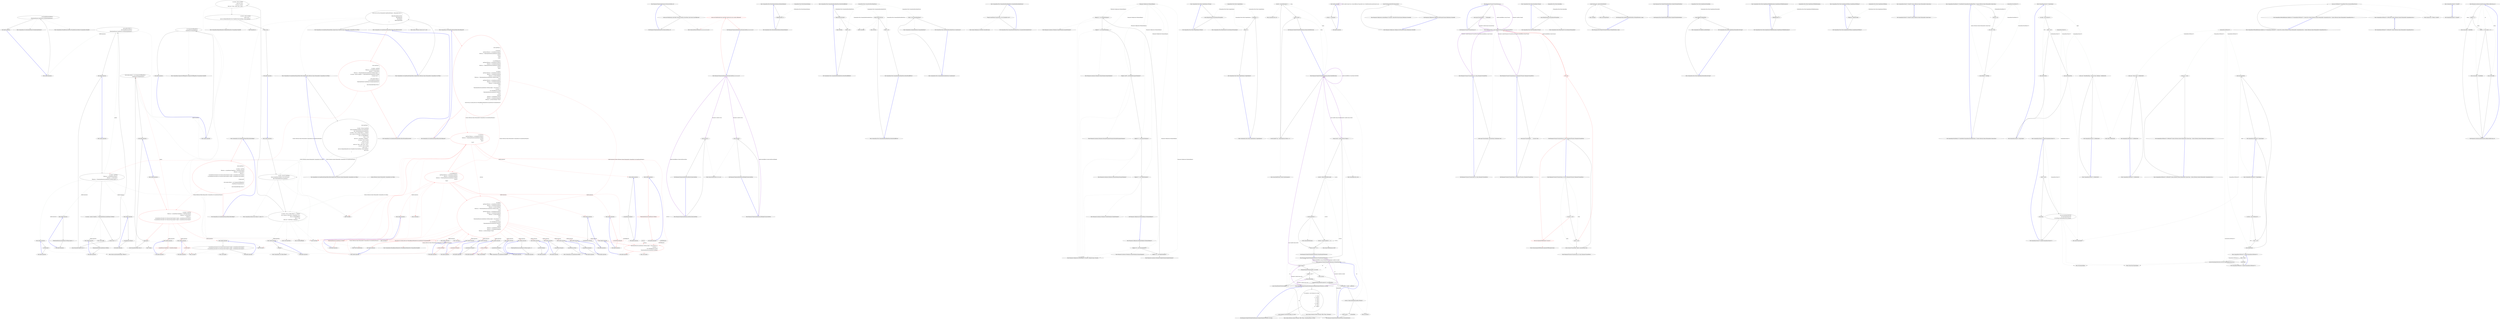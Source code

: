 digraph  {
m1_40 [label="Entry CommandLine.Core.OptionSpecification.FromOptionSpecification()", span="15-15", cluster="CommandLine.Core.OptionSpecification.FromOptionSpecification()", file="AttributesFixture.cs"];
m1_141 [label="Entry NameInfo.cstr", span="", cluster="NameInfo.cstr", file="AttributesFixture.cs"];
m1_4 [label="Entry CommandLine.Core.SpecificationPropertyRules.EnforceMutuallyExclusiveSet()", span="24-24", cluster="CommandLine.Core.SpecificationPropertyRules.EnforceMutuallyExclusiveSet()", file="AttributesFixture.cs"];
m1_8 [label="return specProps =>\r\n            {\r\n                var options = specProps\r\n                        .Where(sp => sp.Specification.IsOption())\r\n                        .Where(sp => sp.Value.IsJust())\r\n                        .Where(sp => ((OptionSpecification)sp.Specification).SetName.Length > 0);\r\n                    var groups = options.GroupBy(g => ((OptionSpecification)g.Specification).SetName);\r\n                    if (groups.Count() > 1)\r\n                    {\r\n                        return options.Select(s =>\r\n                            new MutuallyExclusiveSetError(\r\n                                ((OptionSpecification)s.Specification).FromOptionSpecification()));\r\n                    }\r\n                    return Enumerable.Empty<Error>();\r\n                };", span="26-40", cluster="CommandLine.Core.SpecificationPropertyRules.EnforceMutuallyExclusiveSet()", color=red, community=0, file="AttributesFixture.cs"];
m1_9 [label="Exit CommandLine.Core.SpecificationPropertyRules.EnforceMutuallyExclusiveSet()", span="24-24", cluster="CommandLine.Core.SpecificationPropertyRules.EnforceMutuallyExclusiveSet()", file="AttributesFixture.cs"];
m1_137 [label="Entry CommandLine.Infrastructure.Maybe<T>.IsJust<T>()", span="149-149", cluster="CommandLine.Infrastructure.Maybe<T>.IsJust<T>()", file="AttributesFixture.cs"];
m1_6 [label="Entry CommandLine.Core.SpecificationPropertyRules.EnforceRange()", span="86-86", cluster="CommandLine.Core.SpecificationPropertyRules.EnforceRange()", file="AttributesFixture.cs"];
m1_105 [label="return specProps =>\r\n                {\r\n                    var options = specProps\r\n                        .Where(sp => sp.Specification.TargetType == TargetType.Sequence)\r\n                        .Where(sp => sp.Value.IsJust())\r\n                        .Where(sp =>\r\n                            (sp.Specification.Min.IsJust() && ((Array)sp.Value.FromJust()).Length < sp.Specification.Min.FromJust())\r\n                            || (sp.Specification.Max.IsJust() && ((Array)sp.Value.FromJust()).Length > sp.Specification.Max.FromJust())\r\n                        );\r\n                    if (options.Any())\r\n                    {\r\n                        return options.Select(s => new SequenceOutOfRangeError(\r\n                            s.Specification.FromSpecification()));\r\n                    }\r\n                    return Enumerable.Empty<Error>();\r\n                };", span="88-103", cluster="CommandLine.Core.SpecificationPropertyRules.EnforceRange()", color=red, community=0, file="AttributesFixture.cs"];
m1_106 [label="Exit CommandLine.Core.SpecificationPropertyRules.EnforceRange()", span="86-86", cluster="CommandLine.Core.SpecificationPropertyRules.EnforceRange()", file="AttributesFixture.cs"];
m1_52 [label="Entry CommandLine.MissingRequiredOptionError.MissingRequiredOptionError(CommandLine.NameInfo)", span="291-291", cluster="CommandLine.MissingRequiredOptionError.MissingRequiredOptionError(CommandLine.NameInfo)", file="AttributesFixture.cs"];
m1_145 [label="Entry CommandLine.Core.Token.IsName()", span="68-68", cluster="CommandLine.Core.Token.IsName()", file="AttributesFixture.cs"];
m1_113 [label="Entry Unk.Any", span="", cluster="Unk.Any", file="AttributesFixture.cs"];
m1_98 [label="Entry CommandLine.Core.Specification.IsValue()", span="15-15", cluster="CommandLine.Core.Specification.IsValue()", file="AttributesFixture.cs"];
m1_17 [label="Entry Unk.Where", span="", cluster="Unk.Where", file="AttributesFixture.cs"];
m1_21 [label="Entry System.Linq.Enumerable.Empty<TResult>()", span="0-0", cluster="System.Linq.Enumerable.Empty<TResult>()", file="AttributesFixture.cs"];
m1_78 [label="Entry Unk.IsNothing", span="", cluster="Unk.IsNothing", file="AttributesFixture.cs"];
m1_53 [label="Entry Unk.FromSpecification", span="", cluster="Unk.FromSpecification", file="AttributesFixture.cs"];
m1_7 [label="Entry CommandLine.Core.SpecificationPropertyRules.EnforceSingle(System.Collections.Generic.IEnumerable<CommandLine.Core.Token>)", span="106-106", cluster="CommandLine.Core.SpecificationPropertyRules.EnforceSingle(System.Collections.Generic.IEnumerable<CommandLine.Core.Token>)", file="AttributesFixture.cs"];
m1_128 [label="return specProps =>\r\n                {\r\n                    var specs = from sp in specProps\r\n                                where sp.Specification.IsOption() && sp.Value.IsJust()\r\n                                select (OptionSpecification)sp.Specification;\r\n                    var options = from t in tokens.Where(t => t.IsName())\r\n                                  join o in specs on t.Text equals o.UniqueName() into to\r\n                                  from o in to.DefaultIfEmpty()\r\n                                  where o != null\r\n                                  select new { o.ShortName, o.LongName };\r\n                    var groups = from x in options\r\n                                 group x by x into g\r\n                                 let count = g.Count()\r\n                                 select new { Value = g.Key, Count = count };\r\n                    var errors = from y in groups\r\n                                 where y.Count > 1\r\n                                 select new RepeatedOptionError(new NameInfo(y.Value.ShortName, y.Value.LongName));\r\n                    return errors;\r\n                };", span="108-126", cluster="CommandLine.Core.SpecificationPropertyRules.EnforceSingle(System.Collections.Generic.IEnumerable<CommandLine.Core.Token>)", file="AttributesFixture.cs"];
m1_129 [label="Exit CommandLine.Core.SpecificationPropertyRules.EnforceSingle(System.Collections.Generic.IEnumerable<CommandLine.Core.Token>)", span="106-106", cluster="CommandLine.Core.SpecificationPropertyRules.EnforceSingle(System.Collections.Generic.IEnumerable<CommandLine.Core.Token>)", file="AttributesFixture.cs"];
m1_94 [label="Entry Unk.Contains", span="", cluster="Unk.Contains", file="AttributesFixture.cs"];
m1_127 [label="Entry CommandLine.SequenceOutOfRangeError.SequenceOutOfRangeError(CommandLine.NameInfo)", span="324-324", cluster="CommandLine.SequenceOutOfRangeError.SequenceOutOfRangeError(CommandLine.NameInfo)", file="AttributesFixture.cs"];
m1_0 [label="Entry CommandLine.Core.SpecificationPropertyRules.Lookup(System.Collections.Generic.IEnumerable<CommandLine.Core.Token>)", span="12-12", cluster="CommandLine.Core.SpecificationPropertyRules.Lookup(System.Collections.Generic.IEnumerable<CommandLine.Core.Token>)", file="AttributesFixture.cs"];
m1_1 [label="return new List<Func<IEnumerable<SpecificationProperty>, IEnumerable<Error>>>\r\n                {\r\n                    EnforceMutuallyExclusiveSet(),\r\n                    EnforceRequired(),\r\n                    EnforceRange(),\r\n                    EnforceSingle(tokens)\r\n                };", span="15-21", cluster="CommandLine.Core.SpecificationPropertyRules.Lookup(System.Collections.Generic.IEnumerable<CommandLine.Core.Token>)", file="AttributesFixture.cs"];
m1_2 [label="Exit CommandLine.Core.SpecificationPropertyRules.Lookup(System.Collections.Generic.IEnumerable<CommandLine.Core.Token>)", span="12-12", cluster="CommandLine.Core.SpecificationPropertyRules.Lookup(System.Collections.Generic.IEnumerable<CommandLine.Core.Token>)", file="AttributesFixture.cs"];
m1_142 [label="Entry lambda expression", span="113-113", cluster="lambda expression", file="AttributesFixture.cs"];
m1_11 [label="var options = specProps\r\n                        .Where(sp => sp.Specification.IsOption())\r\n                        .Where(sp => sp.Value.IsJust())\r\n                        .Where(sp => ((OptionSpecification)sp.Specification).SetName.Length > 0)", span="28-31", cluster="lambda expression", file="AttributesFixture.cs"];
m1_10 [label="Entry lambda expression", span="26-40", cluster="lambda expression", file="AttributesFixture.cs"];
m1_12 [label="var groups = options.GroupBy(g => ((OptionSpecification)g.Specification).SetName)", span="32-32", cluster="lambda expression", file="AttributesFixture.cs"];
m1_22 [label="Entry lambda expression", span="29-29", cluster="lambda expression", file="AttributesFixture.cs"];
m1_26 [label="Entry lambda expression", span="30-30", cluster="lambda expression", file="AttributesFixture.cs"];
m1_30 [label="Entry lambda expression", span="31-31", cluster="lambda expression", file="AttributesFixture.cs"];
m1_14 [label="return options.Select(s =>\r\n                            new MutuallyExclusiveSetError(\r\n                                ((OptionSpecification)s.Specification).FromOptionSpecification()));", span="35-37", cluster="lambda expression", file="AttributesFixture.cs"];
m1_13 [label="groups.Count() > 1", span="33-33", cluster="lambda expression", file="AttributesFixture.cs"];
m1_33 [label="Entry lambda expression", span="32-32", cluster="lambda expression", file="AttributesFixture.cs"];
m1_15 [label="return Enumerable.Empty<Error>();", span="39-39", cluster="lambda expression", file="AttributesFixture.cs"];
m1_16 [label="Exit lambda expression", span="26-40", cluster="lambda expression", file="AttributesFixture.cs"];
m1_36 [label="Entry lambda expression", span="35-37", cluster="lambda expression", file="AttributesFixture.cs"];
m1_23 [label="sp.Specification.IsOption()", span="29-29", cluster="lambda expression", file="AttributesFixture.cs"];
m1_24 [label="Exit lambda expression", span="29-29", cluster="lambda expression", file="AttributesFixture.cs"];
m1_27 [label="sp.Value.IsJust()", span="30-30", cluster="lambda expression", file="AttributesFixture.cs"];
m1_28 [label="Exit lambda expression", span="30-30", cluster="lambda expression", file="AttributesFixture.cs"];
m1_31 [label="((OptionSpecification)sp.Specification).SetName.Length > 0", span="31-31", cluster="lambda expression", file="AttributesFixture.cs"];
m1_32 [label="Exit lambda expression", span="31-31", cluster="lambda expression", file="AttributesFixture.cs"];
m1_34 [label="((OptionSpecification)g.Specification).SetName", span="32-32", cluster="lambda expression", file="AttributesFixture.cs"];
m1_35 [label="Exit lambda expression", span="32-32", cluster="lambda expression", file="AttributesFixture.cs"];
m1_37 [label="new MutuallyExclusiveSetError(\r\n                                ((OptionSpecification)s.Specification).FromOptionSpecification())", span="36-37", cluster="lambda expression", file="AttributesFixture.cs"];
m1_38 [label="Exit lambda expression", span="35-37", cluster="lambda expression", file="AttributesFixture.cs"];
m1_44 [label="var setCount =\r\n                    specProps.Where(sp => sp.Specification.IsOption())\r\n                        .Select(sp => ((OptionSpecification)sp.Specification).SetName)\r\n                        .Distinct()\r\n                        .ToList()\r\n                        .Count()", span="47-52", cluster="lambda expression", color=red, community=0, file="AttributesFixture.cs"];
m1_45 [label="var setWithRequired =\r\n                    specProps.Where(sp => sp.Specification.IsOption())\r\n                        .Where(sp => sp.Specification.Required)\r\n                        .Select(sp => ((OptionSpecification)sp.Specification).SetName)\r\n                        .Distinct()\r\n                        .ToList()", span="54-59", cluster="lambda expression", color=red, community=0, file="AttributesFixture.cs"];
m1_46 [label="var missing =\r\n                    specProps.Where(sp => sp.Specification.IsOption())\r\n                        .Where(sp => sp.Specification.Required)\r\n                        .Where(sp => sp.Value.IsNothing())\r\n                        .Where(sp => ((OptionSpecification)sp.Specification).SetName.Length == 0)\r\n                        .Concat(\r\n                            specProps.Where(sp => sp.Specification.IsOption())\r\n                                .Where(sp => sp.Specification.Required)\r\n                                .Where(sp => sp.Value.IsNothing())\r\n                                .Where(\r\n                                    sp =>\r\n                                        ((OptionSpecification)sp.Specification).SetName.Length > 0 && setCount == 1\r\n                                        || (setCount > 1\r\n                                            && !setWithRequired.Contains(\r\n                                                ((OptionSpecification)sp.Specification).SetName))))\r\n                        .Concat(\r\n                            specProps\r\n                                .Where(sp => sp.Specification.IsValue())\r\n                                .Where(sp => sp.Specification.Required)\r\n                                .Where(sp => sp.Value.IsNothing())).ToList()", span="61-80", cluster="lambda expression", color=red, community=0, file="AttributesFixture.cs"];
m1_43 [label="Entry lambda expression", span="45-83", cluster="lambda expression", file="AttributesFixture.cs"];
m1_54 [label="Entry lambda expression", span="48-48", cluster="lambda expression", file="AttributesFixture.cs"];
m1_57 [label="Entry lambda expression", span="49-49", cluster="lambda expression", file="AttributesFixture.cs"];
m1_92 [label="((OptionSpecification)sp.Specification).SetName.Length > 0 && setCount == 1\r\n                                        || (setCount > 1\r\n                                            && !setWithRequired.Contains(\r\n                                                ((OptionSpecification)sp.Specification).SetName))", span="72-75", cluster="lambda expression", color=red, community=0, file="AttributesFixture.cs"];
m1_60 [label="Entry lambda expression", span="55-55", cluster="lambda expression", file="AttributesFixture.cs"];
m1_63 [label="Entry lambda expression", span="56-56", cluster="lambda expression", file="AttributesFixture.cs"];
m1_66 [label="Entry lambda expression", span="57-57", cluster="lambda expression", file="AttributesFixture.cs"];
m1_47 [label="return from sp in missing select new MissingRequiredOptionError(sp.Specification.FromSpecification());", span="82-82", cluster="lambda expression", color=red, community=0, file="AttributesFixture.cs"];
m1_69 [label="Entry lambda expression", span="62-62", cluster="lambda expression", file="AttributesFixture.cs"];
m1_72 [label="Entry lambda expression", span="63-63", cluster="lambda expression", file="AttributesFixture.cs"];
m1_75 [label="Entry lambda expression", span="64-64", cluster="lambda expression", file="AttributesFixture.cs"];
m1_79 [label="Entry lambda expression", span="65-65", cluster="lambda expression", file="AttributesFixture.cs"];
m1_82 [label="Entry lambda expression", span="67-67", cluster="lambda expression", file="AttributesFixture.cs"];
m1_85 [label="Entry lambda expression", span="68-68", cluster="lambda expression", file="AttributesFixture.cs"];
m1_88 [label="Entry lambda expression", span="69-69", cluster="lambda expression", file="AttributesFixture.cs"];
m1_91 [label="Entry lambda expression", span="71-75", cluster="lambda expression", file="AttributesFixture.cs"];
m1_95 [label="Entry lambda expression", span="78-78", cluster="lambda expression", file="AttributesFixture.cs"];
m1_99 [label="Entry lambda expression", span="79-79", cluster="lambda expression", file="AttributesFixture.cs"];
m1_102 [label="Entry lambda expression", span="80-80", cluster="lambda expression", file="AttributesFixture.cs"];
m1_48 [label="Exit lambda expression", span="45-83", cluster="lambda expression", file="AttributesFixture.cs"];
m1_55 [label="sp.Specification.IsOption()", span="48-48", cluster="lambda expression", file="AttributesFixture.cs"];
m1_56 [label="Exit lambda expression", span="48-48", cluster="lambda expression", file="AttributesFixture.cs"];
m1_58 [label="((OptionSpecification)sp.Specification).SetName", span="49-49", cluster="lambda expression", color=red, community=0, file="AttributesFixture.cs"];
m1_59 [label="Exit lambda expression", span="49-49", cluster="lambda expression", file="AttributesFixture.cs"];
m1_61 [label="sp.Specification.IsOption()", span="55-55", cluster="lambda expression", file="AttributesFixture.cs"];
m1_62 [label="Exit lambda expression", span="55-55", cluster="lambda expression", file="AttributesFixture.cs"];
m1_64 [label="sp.Specification.Required", span="56-56", cluster="lambda expression", color=red, community=0, file="AttributesFixture.cs"];
m1_65 [label="Exit lambda expression", span="56-56", cluster="lambda expression", file="AttributesFixture.cs"];
m1_67 [label="((OptionSpecification)sp.Specification).SetName", span="57-57", cluster="lambda expression", color=red, community=0, file="AttributesFixture.cs"];
m1_68 [label="Exit lambda expression", span="57-57", cluster="lambda expression", file="AttributesFixture.cs"];
m1_70 [label="sp.Specification.IsOption()", span="62-62", cluster="lambda expression", file="AttributesFixture.cs"];
m1_71 [label="Exit lambda expression", span="62-62", cluster="lambda expression", file="AttributesFixture.cs"];
m1_73 [label="sp.Specification.Required", span="63-63", cluster="lambda expression", color=red, community=0, file="AttributesFixture.cs"];
m1_74 [label="Exit lambda expression", span="63-63", cluster="lambda expression", file="AttributesFixture.cs"];
m1_76 [label="sp.Value.IsNothing()", span="64-64", cluster="lambda expression", color=red, community=0, file="AttributesFixture.cs"];
m1_77 [label="Exit lambda expression", span="64-64", cluster="lambda expression", file="AttributesFixture.cs"];
m1_80 [label="((OptionSpecification)sp.Specification).SetName.Length == 0", span="65-65", cluster="lambda expression", file="AttributesFixture.cs"];
m1_81 [label="Exit lambda expression", span="65-65", cluster="lambda expression", file="AttributesFixture.cs"];
m1_83 [label="sp.Specification.IsOption()", span="67-67", cluster="lambda expression", file="AttributesFixture.cs"];
m1_84 [label="Exit lambda expression", span="67-67", cluster="lambda expression", file="AttributesFixture.cs"];
m1_86 [label="sp.Specification.Required", span="68-68", cluster="lambda expression", file="AttributesFixture.cs"];
m1_87 [label="Exit lambda expression", span="68-68", cluster="lambda expression", file="AttributesFixture.cs"];
m1_89 [label="sp.Value.IsNothing()", span="69-69", cluster="lambda expression", file="AttributesFixture.cs"];
m1_90 [label="Exit lambda expression", span="69-69", cluster="lambda expression", file="AttributesFixture.cs"];
m1_93 [label="Exit lambda expression", span="71-75", cluster="lambda expression", file="AttributesFixture.cs"];
m1_96 [label="sp.Specification.IsValue()", span="78-78", cluster="lambda expression", file="AttributesFixture.cs"];
m1_97 [label="Exit lambda expression", span="78-78", cluster="lambda expression", file="AttributesFixture.cs"];
m1_100 [label="sp.Specification.Required", span="79-79", cluster="lambda expression", file="AttributesFixture.cs"];
m1_101 [label="Exit lambda expression", span="79-79", cluster="lambda expression", file="AttributesFixture.cs"];
m1_103 [label="sp.Value.IsNothing()", span="80-80", cluster="lambda expression", color=red, community=0, file="AttributesFixture.cs"];
m1_104 [label="Exit lambda expression", span="80-80", cluster="lambda expression", file="AttributesFixture.cs"];
m1_108 [label="var options = specProps\r\n                        .Where(sp => sp.Specification.TargetType == TargetType.Sequence)\r\n                        .Where(sp => sp.Value.IsJust())\r\n                        .Where(sp =>\r\n                            (sp.Specification.Min.IsJust() && ((Array)sp.Value.FromJust()).Length < sp.Specification.Min.FromJust())\r\n                            || (sp.Specification.Max.IsJust() && ((Array)sp.Value.FromJust()).Length > sp.Specification.Max.FromJust())\r\n                        )", span="90-96", cluster="lambda expression", color=red, community=0, file="AttributesFixture.cs"];
m1_107 [label="Entry lambda expression", span="88-103", cluster="lambda expression", file="AttributesFixture.cs"];
m1_109 [label="options.Any()", span="97-97", cluster="lambda expression", file="AttributesFixture.cs"];
m1_114 [label="Entry lambda expression", span="91-91", cluster="lambda expression", file="AttributesFixture.cs"];
m1_117 [label="Entry lambda expression", span="92-92", cluster="lambda expression", file="AttributesFixture.cs"];
m1_120 [label="Entry lambda expression", span="93-95", cluster="lambda expression", file="AttributesFixture.cs"];
m1_110 [label="return options.Select(s => new SequenceOutOfRangeError(\r\n                            s.Specification.FromSpecification()));", span="99-100", cluster="lambda expression", file="AttributesFixture.cs"];
m1_111 [label="return Enumerable.Empty<Error>();", span="102-102", cluster="lambda expression", file="AttributesFixture.cs"];
m1_112 [label="Exit lambda expression", span="88-103", cluster="lambda expression", file="AttributesFixture.cs"];
m1_124 [label="Entry lambda expression", span="99-100", cluster="lambda expression", file="AttributesFixture.cs"];
m1_115 [label="sp.Specification.TargetType == TargetType.Sequence", span="91-91", cluster="lambda expression", color=red, community=0, file="AttributesFixture.cs"];
m1_116 [label="Exit lambda expression", span="91-91", cluster="lambda expression", file="AttributesFixture.cs"];
m1_118 [label="sp.Value.IsJust()", span="92-92", cluster="lambda expression", color=red, community=0, file="AttributesFixture.cs"];
m1_119 [label="Exit lambda expression", span="92-92", cluster="lambda expression", file="AttributesFixture.cs"];
m1_121 [label="(sp.Specification.Min.IsJust() && ((Array)sp.Value.FromJust()).Length < sp.Specification.Min.FromJust())\r\n                            || (sp.Specification.Max.IsJust() && ((Array)sp.Value.FromJust()).Length > sp.Specification.Max.FromJust())", span="94-95", cluster="lambda expression", file="AttributesFixture.cs"];
m1_122 [label="Exit lambda expression", span="93-95", cluster="lambda expression", file="AttributesFixture.cs"];
m1_125 [label="new SequenceOutOfRangeError(\r\n                            s.Specification.FromSpecification())", span="99-100", cluster="lambda expression", file="AttributesFixture.cs"];
m1_126 [label="Exit lambda expression", span="99-100", cluster="lambda expression", file="AttributesFixture.cs"];
m1_132 [label="var options = from t in tokens.Where(t => t.IsName())\r\n                                  join o in specs on t.Text equals o.UniqueName() into to\r\n                                  from o in to.DefaultIfEmpty()\r\n                                  where o != null\r\n                                  select new { o.ShortName, o.LongName }", span="113-117", cluster="lambda expression", file="AttributesFixture.cs"];
m1_131 [label="var specs = from sp in specProps\r\n                                where sp.Specification.IsOption() && sp.Value.IsJust()\r\n                                select (OptionSpecification)sp.Specification", span="110-112", cluster="lambda expression", file="AttributesFixture.cs"];
m1_130 [label="Entry lambda expression", span="108-126", cluster="lambda expression", file="AttributesFixture.cs"];
m1_133 [label="var groups = from x in options\r\n                                 group x by x into g\r\n                                 let count = g.Count()\r\n                                 select new { Value = g.Key, Count = count }", span="118-121", cluster="lambda expression", file="AttributesFixture.cs"];
m1_134 [label="var errors = from y in groups\r\n                                 where y.Count > 1\r\n                                 select new RepeatedOptionError(new NameInfo(y.Value.ShortName, y.Value.LongName))", span="122-124", cluster="lambda expression", file="AttributesFixture.cs"];
m1_135 [label="return errors;", span="125-125", cluster="lambda expression", file="AttributesFixture.cs"];
m1_136 [label="Exit lambda expression", span="108-126", cluster="lambda expression", file="AttributesFixture.cs"];
m1_143 [label="t.IsName()", span="113-113", cluster="lambda expression", file="AttributesFixture.cs"];
m1_144 [label="Exit lambda expression", span="113-113", cluster="lambda expression", file="AttributesFixture.cs"];
m1_140 [label="Entry CommandLine.RepeatedOptionError.RepeatedOptionError(CommandLine.NameInfo)", span="335-335", cluster="CommandLine.RepeatedOptionError.RepeatedOptionError(CommandLine.NameInfo)", file="AttributesFixture.cs"];
m1_51 [label="Entry Unk.Concat", span="", cluster="Unk.Concat", file="AttributesFixture.cs"];
m1_5 [label="Entry CommandLine.Core.SpecificationPropertyRules.EnforceRequired()", span="43-43", cluster="CommandLine.Core.SpecificationPropertyRules.EnforceRequired()", file="AttributesFixture.cs"];
m1_41 [label="return specProps =>\r\n            {\r\n                var setCount =\r\n                    specProps.Where(sp => sp.Specification.IsOption())\r\n                        .Select(sp => ((OptionSpecification)sp.Specification).SetName)\r\n                        .Distinct()\r\n                        .ToList()\r\n                        .Count();\r\n\r\n                var setWithRequired =\r\n                    specProps.Where(sp => sp.Specification.IsOption())\r\n                        .Where(sp => sp.Specification.Required)\r\n                        .Select(sp => ((OptionSpecification)sp.Specification).SetName)\r\n                        .Distinct()\r\n                        .ToList();\r\n\r\n                var missing =\r\n                    specProps.Where(sp => sp.Specification.IsOption())\r\n                        .Where(sp => sp.Specification.Required)\r\n                        .Where(sp => sp.Value.IsNothing())\r\n                        .Where(sp => ((OptionSpecification)sp.Specification).SetName.Length == 0)\r\n                        .Concat(\r\n                            specProps.Where(sp => sp.Specification.IsOption())\r\n                                .Where(sp => sp.Specification.Required)\r\n                                .Where(sp => sp.Value.IsNothing())\r\n                                .Where(\r\n                                    sp =>\r\n                                        ((OptionSpecification)sp.Specification).SetName.Length > 0 && setCount == 1\r\n                                        || (setCount > 1\r\n                                            && !setWithRequired.Contains(\r\n                                                ((OptionSpecification)sp.Specification).SetName))))\r\n                        .Concat(\r\n                            specProps\r\n                                .Where(sp => sp.Specification.IsValue())\r\n                                .Where(sp => sp.Specification.Required)\r\n                                .Where(sp => sp.Value.IsNothing())).ToList();\r\n\r\n                return from sp in missing select new MissingRequiredOptionError(sp.Specification.FromSpecification());\r\n            };", span="45-83", cluster="CommandLine.Core.SpecificationPropertyRules.EnforceRequired()", color=red, community=0, file="AttributesFixture.cs"];
m1_42 [label="Exit CommandLine.Core.SpecificationPropertyRules.EnforceRequired()", span="43-43", cluster="CommandLine.Core.SpecificationPropertyRules.EnforceRequired()", file="AttributesFixture.cs"];
m1_20 [label="Entry Unk.Select", span="", cluster="Unk.Select", file="AttributesFixture.cs"];
m1_29 [label="Entry Unk.IsJust", span="", cluster="Unk.IsJust", file="AttributesFixture.cs"];
m1_138 [label="Entry Unk.UniqueName", span="", cluster="Unk.UniqueName", file="AttributesFixture.cs"];
m1_50 [label="Entry Unk.ToList", span="", cluster="Unk.ToList", file="AttributesFixture.cs"];
m1_39 [label="Entry CommandLine.MutuallyExclusiveSetError.MutuallyExclusiveSetError(CommandLine.NameInfo)", span="302-302", cluster="CommandLine.MutuallyExclusiveSetError.MutuallyExclusiveSetError(CommandLine.NameInfo)", file="AttributesFixture.cs"];
m1_139 [label="Entry Unk.DefaultIfEmpty", span="", cluster="Unk.DefaultIfEmpty", file="AttributesFixture.cs"];
m1_25 [label="Entry CommandLine.Core.Specification.IsOption()", span="10-10", cluster="CommandLine.Core.Specification.IsOption()", file="AttributesFixture.cs"];
m1_123 [label="Entry Unk.FromJust", span="", cluster="Unk.FromJust", file="AttributesFixture.cs"];
m1_3 [label="Entry System.Collections.Generic.List<T>.List()", span="0-0", cluster="System.Collections.Generic.List<T>.List()", file="AttributesFixture.cs"];
m1_49 [label="Entry Unk.Distinct", span="", cluster="Unk.Distinct", file="AttributesFixture.cs"];
m1_18 [label="Entry Unk.GroupBy", span="", cluster="Unk.GroupBy", file="AttributesFixture.cs"];
m1_19 [label="Entry Unk.Count", span="", cluster="Unk.Count", file="AttributesFixture.cs"];
m1_146 [label=setCount, span="", file="AttributesFixture.cs"];
m1_147 [label=setWithRequired, span="", file="AttributesFixture.cs"];
m1_148 [label="System.Collections.Generic.IEnumerable<CommandLine.Core.Token>", span="", file="AttributesFixture.cs"];
m2_11 [label="Entry Humanizer.PrepositionsExtensions.In(System.DateTime, int)", span="36-36", cluster="Humanizer.PrepositionsExtensions.In(System.DateTime, int)", file="BaseFixture.cs"];
m2_12 [label="return new DateTime(year, date.Month, date.Day, date.Hour, date.Minute, date.Second, date.Millisecond);", span="38-38", cluster="Humanizer.PrepositionsExtensions.In(System.DateTime, int)", file="BaseFixture.cs"];
m2_13 [label="Exit Humanizer.PrepositionsExtensions.In(System.DateTime, int)", span="36-36", cluster="Humanizer.PrepositionsExtensions.In(System.DateTime, int)", file="BaseFixture.cs"];
m2_7 [label="Entry System.DateTime.At(int, int, int, int)", span="5-5", cluster="System.DateTime.At(int, int, int, int)", file="BaseFixture.cs"];
m2_8 [label="Entry Humanizer.PrepositionsExtensions.AtNoon(System.DateTime)", span="25-25", cluster="Humanizer.PrepositionsExtensions.AtNoon(System.DateTime)", file="BaseFixture.cs"];
m2_9 [label="return date.At(12);", span="27-27", cluster="Humanizer.PrepositionsExtensions.AtNoon(System.DateTime)", file="BaseFixture.cs"];
m2_10 [label="Exit Humanizer.PrepositionsExtensions.AtNoon(System.DateTime)", span="25-25", cluster="Humanizer.PrepositionsExtensions.AtNoon(System.DateTime)", file="BaseFixture.cs"];
m2_3 [label="Entry System.DateTime.DateTime(int, int, int, int, int, int, int)", span="0-0", cluster="System.DateTime.DateTime(int, int, int, int, int, int, int)", file="BaseFixture.cs"];
m2_0 [label="Entry Humanizer.PrepositionsExtensions.At(System.DateTime, int, int, int, int)", span="5-5", cluster="Humanizer.PrepositionsExtensions.At(System.DateTime, int, int, int, int)", file="BaseFixture.cs"];
m2_1 [label="return new DateTime(date.Year, date.Month, date.Day, hour, min, second, millisecond);", span="7-7", cluster="Humanizer.PrepositionsExtensions.At(System.DateTime, int, int, int, int)", color=red, community=0, file="BaseFixture.cs"];
m2_2 [label="Exit Humanizer.PrepositionsExtensions.At(System.DateTime, int, int, int, int)", span="5-5", cluster="Humanizer.PrepositionsExtensions.At(System.DateTime, int, int, int, int)", file="BaseFixture.cs"];
m2_4 [label="Entry Humanizer.PrepositionsExtensions.AtMidnight(System.DateTime)", span="15-15", cluster="Humanizer.PrepositionsExtensions.AtMidnight(System.DateTime)", file="BaseFixture.cs"];
m2_5 [label="return date.At(0);", span="17-17", cluster="Humanizer.PrepositionsExtensions.AtMidnight(System.DateTime)", file="BaseFixture.cs"];
m2_6 [label="Exit Humanizer.PrepositionsExtensions.AtMidnight(System.DateTime)", span="15-15", cluster="Humanizer.PrepositionsExtensions.AtMidnight(System.DateTime)", file="BaseFixture.cs"];
m3_0 [label="Entry CommandLine.Tests.Mocks.BooleanSetOptions.BooleanSetOptions()", span="35-35", cluster="CommandLine.Tests.Mocks.BooleanSetOptions.BooleanSetOptions()", file="BooleanSetOptions.cs"];
m3_1 [label="NonBooleanValue = 0", span="37-37", cluster="CommandLine.Tests.Mocks.BooleanSetOptions.BooleanSetOptions()", file="BooleanSetOptions.cs"];
m3_2 [label="Exit CommandLine.Tests.Mocks.BooleanSetOptions.BooleanSetOptions()", span="35-35", cluster="CommandLine.Tests.Mocks.BooleanSetOptions.BooleanSetOptions()", file="BooleanSetOptions.cs"];
m3_3 [label="CommandLine.Tests.Mocks.BooleanSetOptions", span="", file="BooleanSetOptions.cs"];
m5_14 [label="Entry CommandLine.Tests.CommandLineParserBaseFixture.ResultShouldBeFalse()", span="64-64", cluster="CommandLine.Tests.CommandLineParserBaseFixture.ResultShouldBeFalse()", file="CommandLineParserBaseFixture.cs"];
m5_15 [label="Result.Should().Be.False()", span="66-66", cluster="CommandLine.Tests.CommandLineParserBaseFixture.ResultShouldBeFalse()", file="CommandLineParserBaseFixture.cs"];
m5_16 [label="Result = null", span="67-67", cluster="CommandLine.Tests.CommandLineParserBaseFixture.ResultShouldBeFalse()", file="CommandLineParserBaseFixture.cs"];
m5_17 [label="Exit CommandLine.Tests.CommandLineParserBaseFixture.ResultShouldBeFalse()", span="64-64", cluster="CommandLine.Tests.CommandLineParserBaseFixture.ResultShouldBeFalse()", file="CommandLineParserBaseFixture.cs"];
m5_18 [label="Entry Unk.False", span="", cluster="Unk.False", file="CommandLineParserBaseFixture.cs"];
m5_4 [label="Entry CommandLine.Tests.CommandLineParserBaseFixture.CreateInstance()", span="53-53", cluster="CommandLine.Tests.CommandLineParserBaseFixture.CreateInstance()", file="CommandLineParserBaseFixture.cs"];
m5_5 [label="Parser = new CommandLineParser()", span="55-55", cluster="CommandLine.Tests.CommandLineParserBaseFixture.CreateInstance()", file="CommandLineParserBaseFixture.cs"];
m5_6 [label="Exit CommandLine.Tests.CommandLineParserBaseFixture.CreateInstance()", span="53-53", cluster="CommandLine.Tests.CommandLineParserBaseFixture.CreateInstance()", file="CommandLineParserBaseFixture.cs"];
m5_0 [label="Entry CommandLine.Tests.CommandLineParserBaseFixture.CommandLineParserBaseFixture()", span="41-41", cluster="CommandLine.Tests.CommandLineParserBaseFixture.CommandLineParserBaseFixture()", file="CommandLineParserBaseFixture.cs"];
m5_1 [label="Thread.CurrentThread.CurrentCulture = new CultureInfo(''en-US'')", span="47-47", cluster="CommandLine.Tests.CommandLineParserBaseFixture.CommandLineParserBaseFixture()", file="CommandLineParserBaseFixture.cs"];
m5_2 [label="Exit CommandLine.Tests.CommandLineParserBaseFixture.CommandLineParserBaseFixture()", span="41-41", cluster="CommandLine.Tests.CommandLineParserBaseFixture.CommandLineParserBaseFixture()", file="CommandLineParserBaseFixture.cs"];
m5_7 [label="Entry CommandLine.CommandLineParser.CommandLineParser()", span="1681-1681", cluster="CommandLine.CommandLineParser.CommandLineParser()", file="CommandLineParserBaseFixture.cs"];
m5_13 [label="Entry Unk.True", span="", cluster="Unk.True", file="CommandLineParserBaseFixture.cs"];
m5_3 [label="Entry System.Globalization.CultureInfo.CultureInfo(string)", span="0-0", cluster="System.Globalization.CultureInfo.CultureInfo(string)", file="CommandLineParserBaseFixture.cs"];
m5_12 [label="Entry Unk.Should", span="", cluster="Unk.Should", file="CommandLineParserBaseFixture.cs"];
m5_8 [label="Entry CommandLine.Tests.CommandLineParserBaseFixture.ResultShouldBeTrue()", span="58-58", cluster="CommandLine.Tests.CommandLineParserBaseFixture.ResultShouldBeTrue()", file="CommandLineParserBaseFixture.cs"];
m5_9 [label="Result.Should().Be.True()", span="60-60", cluster="CommandLine.Tests.CommandLineParserBaseFixture.ResultShouldBeTrue()", file="CommandLineParserBaseFixture.cs"];
m5_10 [label="Result = null", span="61-61", cluster="CommandLine.Tests.CommandLineParserBaseFixture.ResultShouldBeTrue()", file="CommandLineParserBaseFixture.cs"];
m5_11 [label="Exit CommandLine.Tests.CommandLineParserBaseFixture.ResultShouldBeTrue()", span="58-58", cluster="CommandLine.Tests.CommandLineParserBaseFixture.ResultShouldBeTrue()", file="CommandLineParserBaseFixture.cs"];
m5_19 [label="CommandLine.Tests.CommandLineParserBaseFixture", span="", file="CommandLineParserBaseFixture.cs"];
m6_12 [label="Entry Humanizer.Localisation.Ordinalizers.SpanishOrdinalizer.SpanishOrdinalizer()", span="2-2", cluster="Humanizer.Localisation.Ordinalizers.SpanishOrdinalizer.SpanishOrdinalizer()", file="CommandLineParserFixture.cs"];
m6_16 [label="Entry Humanizer.Localisation.Ordinalizers.TurkishOrdinalizer.TurkishOrdinalizer()", span="7-7", cluster="Humanizer.Localisation.Ordinalizers.TurkishOrdinalizer.TurkishOrdinalizer()", file="CommandLineParserFixture.cs"];
m6_11 [label="Entry Humanizer.Localisation.Ordinalizers.EnglishOrdinalizer.EnglishOrdinalizer()", span="2-2", cluster="Humanizer.Localisation.Ordinalizers.EnglishOrdinalizer.EnglishOrdinalizer()", file="CommandLineParserFixture.cs"];
m6_10 [label="Entry Humanizer.Configuration.LocaliserRegistry<TLocaliser>.Register(string, TLocaliser)", span="54-54", cluster="Humanizer.Configuration.LocaliserRegistry<TLocaliser>.Register(string, TLocaliser)", file="CommandLineParserFixture.cs"];
m6_13 [label="Entry Humanizer.Localisation.Ordinalizers.ItalianOrdinalizer.ItalianOrdinalizer()", span="2-2", cluster="Humanizer.Localisation.Ordinalizers.ItalianOrdinalizer.ItalianOrdinalizer()", file="CommandLineParserFixture.cs"];
m6_9 [label="Entry Humanizer.Localisation.Ordinalizers.GermanOrdinalizer.GermanOrdinalizer()", span="2-2", cluster="Humanizer.Localisation.Ordinalizers.GermanOrdinalizer.GermanOrdinalizer()", file="CommandLineParserFixture.cs"];
m6_15 [label="Entry Humanizer.Localisation.Ordinalizers.RussianOrdinalizer.RussianOrdinalizer()", span="2-2", cluster="Humanizer.Localisation.Ordinalizers.RussianOrdinalizer.RussianOrdinalizer()", file="CommandLineParserFixture.cs"];
m6_0 [label="Entry Humanizer.Configuration.OrdinalizerRegistry.OrdinalizerRegistry()", span="6-6", cluster="Humanizer.Configuration.OrdinalizerRegistry.OrdinalizerRegistry()", file="CommandLineParserFixture.cs"];
m6_1 [label="Register(''de'', new GermanOrdinalizer())", span="8-8", cluster="Humanizer.Configuration.OrdinalizerRegistry.OrdinalizerRegistry()", file="CommandLineParserFixture.cs"];
m6_2 [label="Register(''en'', new EnglishOrdinalizer())", span="9-9", cluster="Humanizer.Configuration.OrdinalizerRegistry.OrdinalizerRegistry()", file="CommandLineParserFixture.cs"];
m6_3 [label="Register(''es'', new SpanishOrdinalizer())", span="10-10", cluster="Humanizer.Configuration.OrdinalizerRegistry.OrdinalizerRegistry()", file="CommandLineParserFixture.cs"];
m6_4 [label="Register(''it'', new ItalianOrdinalizer())", span="11-11", cluster="Humanizer.Configuration.OrdinalizerRegistry.OrdinalizerRegistry()", file="CommandLineParserFixture.cs"];
m6_5 [label="Register(''pt-BR'', new BrazilianPortugueseOrdinalizer())", span="12-12", cluster="Humanizer.Configuration.OrdinalizerRegistry.OrdinalizerRegistry()", file="CommandLineParserFixture.cs"];
m6_6 [label="Register(''ru'', new RussianOrdinalizer())", span="13-13", cluster="Humanizer.Configuration.OrdinalizerRegistry.OrdinalizerRegistry()", file="CommandLineParserFixture.cs"];
m6_7 [label="Register(''tr'', new TurkishOrdinalizer())", span="14-14", cluster="Humanizer.Configuration.OrdinalizerRegistry.OrdinalizerRegistry()", file="CommandLineParserFixture.cs"];
m6_8 [label="Exit Humanizer.Configuration.OrdinalizerRegistry.OrdinalizerRegistry()", span="6-6", cluster="Humanizer.Configuration.OrdinalizerRegistry.OrdinalizerRegistry()", file="CommandLineParserFixture.cs"];
m6_14 [label="Entry Humanizer.Localisation.Ordinalizers.BrazilianPortugueseOrdinalizer.BrazilianPortugueseOrdinalizer()", span="2-2", cluster="Humanizer.Localisation.Ordinalizers.BrazilianPortugueseOrdinalizer.BrazilianPortugueseOrdinalizer()", file="CommandLineParserFixture.cs"];
m6_17 [label="Humanizer.Configuration.OrdinalizerRegistry", span="", file="CommandLineParserFixture.cs"];
m10_4 [label="Entry CommandLine.Tests.Mocks.ComplexOptions.ToString()", span="53-53", cluster="CommandLine.Tests.Mocks.ComplexOptions.ToString()", file="ComplexOptions.cs"];
m10_5 [label="return DebugStringUtil.ConvertOptionsToString(this);", span="55-55", cluster="CommandLine.Tests.Mocks.ComplexOptions.ToString()", file="ComplexOptions.cs"];
m10_6 [label="Exit CommandLine.Tests.Mocks.ComplexOptions.ToString()", span="53-53", cluster="CommandLine.Tests.Mocks.ComplexOptions.ToString()", file="ComplexOptions.cs"];
m10_0 [label="Entry CommandLine.Tests.Mocks.ComplexOptions.ComplexOptions()", span="35-35", cluster="CommandLine.Tests.Mocks.ComplexOptions.ComplexOptions()", file="ComplexOptions.cs"];
m10_1 [label="StartOffset = 0", span="37-37", cluster="CommandLine.Tests.Mocks.ComplexOptions.ComplexOptions()", file="ComplexOptions.cs"];
m10_2 [label="Bytes = 0", span="38-38", cluster="CommandLine.Tests.Mocks.ComplexOptions.ComplexOptions()", file="ComplexOptions.cs"];
m10_3 [label="Exit CommandLine.Tests.Mocks.ComplexOptions.ComplexOptions()", span="35-35", cluster="CommandLine.Tests.Mocks.ComplexOptions.ComplexOptions()", file="ComplexOptions.cs"];
m10_7 [label="Entry CommandLine.Tests.DebugStringUtil.ConvertOptionsToString(object)", span="39-39", cluster="CommandLine.Tests.DebugStringUtil.ConvertOptionsToString(object)", file="ComplexOptions.cs"];
m10_8 [label="CommandLine.Tests.Mocks.ComplexOptions", span="", file="ComplexOptions.cs"];
m13_30 [label="Entry string.Remove(int, int)", span="0-0", cluster="string.Remove(int, int)", file="HeadingInfoFixture.cs"];
m13_22 [label="Entry string.Replace(char, char)", span="0-0", cluster="string.Replace(char, char)", file="HeadingInfoFixture.cs"];
m13_13 [label="Entry int.ToWords()", span="16-16", cluster="int.ToWords()", file="HeadingInfoFixture.cs"];
m13_23 [label="Entry string.EndsWith(string)", span="0-0", cluster="string.EndsWith(string)", file="HeadingInfoFixture.cs"];
m13_35 [label="Entry System.Collections.Generic.Dictionary<TKey, TValue>.TryGetValue(TKey, out TValue)", span="0-0", cluster="System.Collections.Generic.Dictionary<TKey, TValue>.TryGetValue(TKey, out TValue)", file="HeadingInfoFixture.cs"];
m13_15 [label="Entry Humanizer.NumberToOrdinalWordsExtension.NormalNumberToWords(int)", span="37-37", cluster="Humanizer.NumberToOrdinalWordsExtension.NormalNumberToWords(int)", file="HeadingInfoFixture.cs"];
m13_16 [label="string towords = number.ToWords().Replace('-', ' ')", span="39-39", cluster="Humanizer.NumberToOrdinalWordsExtension.NormalNumberToWords(int)", file="HeadingInfoFixture.cs"];
m13_17 [label="towords = RemoveOnePrefix(towords)", span="41-41", cluster="Humanizer.NumberToOrdinalWordsExtension.NormalNumberToWords(int)", file="HeadingInfoFixture.cs"];
m13_18 [label="towords.EndsWith(''y'')", span="43-43", cluster="Humanizer.NumberToOrdinalWordsExtension.NormalNumberToWords(int)", file="HeadingInfoFixture.cs"];
m13_19 [label="towords = towords.TrimEnd('y') + ''ie''", span="44-44", cluster="Humanizer.NumberToOrdinalWordsExtension.NormalNumberToWords(int)", file="HeadingInfoFixture.cs"];
m13_20 [label="return towords + ''th'';", span="46-46", cluster="Humanizer.NumberToOrdinalWordsExtension.NormalNumberToWords(int)", file="HeadingInfoFixture.cs"];
m13_21 [label="Exit Humanizer.NumberToOrdinalWordsExtension.NormalNumberToWords(int)", span="37-37", cluster="Humanizer.NumberToOrdinalWordsExtension.NormalNumberToWords(int)", file="HeadingInfoFixture.cs"];
m13_14 [label="Entry Humanizer.NumberToOrdinalWordsExtension.RemoveOnePrefix(string)", span="49-49", cluster="Humanizer.NumberToOrdinalWordsExtension.RemoveOnePrefix(string)", file="HeadingInfoFixture.cs"];
m13_25 [label="towords.IndexOf(''one'', StringComparison.Ordinal) == 0", span="52-52", cluster="Humanizer.NumberToOrdinalWordsExtension.RemoveOnePrefix(string)", file="HeadingInfoFixture.cs"];
m13_26 [label="towords = towords.Remove(0, 4)", span="53-53", cluster="Humanizer.NumberToOrdinalWordsExtension.RemoveOnePrefix(string)", file="HeadingInfoFixture.cs"];
m13_27 [label="return towords;", span="55-55", cluster="Humanizer.NumberToOrdinalWordsExtension.RemoveOnePrefix(string)", file="HeadingInfoFixture.cs"];
m13_28 [label="Exit Humanizer.NumberToOrdinalWordsExtension.RemoveOnePrefix(string)", span="49-49", cluster="Humanizer.NumberToOrdinalWordsExtension.RemoveOnePrefix(string)", file="HeadingInfoFixture.cs"];
m13_0 [label="Entry Humanizer.NumberToOrdinalWordsExtension.ToOrdinalWords(int)", span="15-15", cluster="Humanizer.NumberToOrdinalWordsExtension.ToOrdinalWords(int)", file="HeadingInfoFixture.cs"];
m13_1 [label="string towords", span="17-17", cluster="Humanizer.NumberToOrdinalWordsExtension.ToOrdinalWords(int)", file="HeadingInfoFixture.cs"];
m13_2 [label="ExceptionNumbersToWords(number, out towords)", span="19-19", cluster="Humanizer.NumberToOrdinalWordsExtension.ToOrdinalWords(int)", file="HeadingInfoFixture.cs"];
m13_4 [label="number > 20", span="23-23", cluster="Humanizer.NumberToOrdinalWordsExtension.ToOrdinalWords(int)", file="HeadingInfoFixture.cs"];
m13_6 [label="ExceptionNumbersToWords(number%10, out exceptionPart)", span="26-26", cluster="Humanizer.NumberToOrdinalWordsExtension.ToOrdinalWords(int)", file="HeadingInfoFixture.cs"];
m13_7 [label="var normalPart = number - number%10", span="28-28", cluster="Humanizer.NumberToOrdinalWordsExtension.ToOrdinalWords(int)", file="HeadingInfoFixture.cs"];
m13_10 [label="return NormalNumberToWords(number);", span="34-34", cluster="Humanizer.NumberToOrdinalWordsExtension.ToOrdinalWords(int)", file="HeadingInfoFixture.cs"];
m13_3 [label="return towords;", span="20-20", cluster="Humanizer.NumberToOrdinalWordsExtension.ToOrdinalWords(int)", file="HeadingInfoFixture.cs"];
m13_5 [label="string exceptionPart", span="25-25", cluster="Humanizer.NumberToOrdinalWordsExtension.ToOrdinalWords(int)", file="HeadingInfoFixture.cs"];
m13_9 [label="return towords + '' '' + exceptionPart;", span="30-30", cluster="Humanizer.NumberToOrdinalWordsExtension.ToOrdinalWords(int)", file="HeadingInfoFixture.cs"];
m13_8 [label="towords = RemoveOnePrefix(normalPart.ToWords())", span="29-29", cluster="Humanizer.NumberToOrdinalWordsExtension.ToOrdinalWords(int)", file="HeadingInfoFixture.cs"];
m13_11 [label="Exit Humanizer.NumberToOrdinalWordsExtension.ToOrdinalWords(int)", span="15-15", cluster="Humanizer.NumberToOrdinalWordsExtension.ToOrdinalWords(int)", file="HeadingInfoFixture.cs"];
m13_12 [label="Entry Humanizer.NumberToOrdinalWordsExtension.ExceptionNumbersToWords(int, out string)", span="58-58", cluster="Humanizer.NumberToOrdinalWordsExtension.ExceptionNumbersToWords(int, out string)", file="HeadingInfoFixture.cs"];
m13_31 [label="var exceptions = new Dictionary<int, string>\r\n            {\r\n                {1, ''first''},\r\n                {2, ''second''},\r\n                {3, ''third''},\r\n                {4, ''forth''},\r\n                {5, ''fifth''},\r\n                {8, ''eighth''},\r\n                {9, ''ninth''},\r\n                {12, ''twelfth''},\r\n            }", span="60-70", cluster="Humanizer.NumberToOrdinalWordsExtension.ExceptionNumbersToWords(int, out string)", file="HeadingInfoFixture.cs"];
m13_32 [label="return exceptions.TryGetValue(number, out words);", span="72-72", cluster="Humanizer.NumberToOrdinalWordsExtension.ExceptionNumbersToWords(int, out string)", file="HeadingInfoFixture.cs"];
m13_33 [label="Exit Humanizer.NumberToOrdinalWordsExtension.ExceptionNumbersToWords(int, out string)", span="58-58", cluster="Humanizer.NumberToOrdinalWordsExtension.ExceptionNumbersToWords(int, out string)", file="HeadingInfoFixture.cs"];
m13_34 [label="Entry System.Collections.Generic.Dictionary<TKey, TValue>.Dictionary()", span="0-0", cluster="System.Collections.Generic.Dictionary<TKey, TValue>.Dictionary()", file="HeadingInfoFixture.cs"];
m13_29 [label="Entry string.IndexOf(string, System.StringComparison)", span="0-0", cluster="string.IndexOf(string, System.StringComparison)", file="HeadingInfoFixture.cs"];
m13_24 [label="Entry string.TrimEnd(params char[])", span="0-0", cluster="string.TrimEnd(params char[])", file="HeadingInfoFixture.cs"];
m14_4 [label="Entry lambda expression", span="103-103", cluster="lambda expression", file="HelpOptionAttributeFixture.cs"];
m14_5 [label="p.Name == ''Description''", span="103-103", cluster="lambda expression", file="HelpOptionAttributeFixture.cs"];
m14_6 [label="Exit lambda expression", span="103-103", cluster="lambda expression", file="HelpOptionAttributeFixture.cs"];
m14_3 [label="Entry Humanizer.Configuration.LocaliserRegistry<TLocaliser>.ResolveForCulture(System.Globalization.CultureInfo)", span="35-35", cluster="Humanizer.Configuration.LocaliserRegistry<TLocaliser>.ResolveForCulture(System.Globalization.CultureInfo)", file="HelpOptionAttributeFixture.cs"];
m14_0 [label="Entry Humanizer.Configuration.Configurator.GetFormatter(System.Globalization.CultureInfo)", span="66-66", cluster="Humanizer.Configuration.Configurator.GetFormatter(System.Globalization.CultureInfo)", file="HelpOptionAttributeFixture.cs"];
m14_1 [label="return Formatters.ResolveForCulture(culture);", span="68-68", cluster="Humanizer.Configuration.Configurator.GetFormatter(System.Globalization.CultureInfo)", file="HelpOptionAttributeFixture.cs"];
m14_2 [label="Exit Humanizer.Configuration.Configurator.GetFormatter(System.Globalization.CultureInfo)", span="66-66", cluster="Humanizer.Configuration.Configurator.GetFormatter(System.Globalization.CultureInfo)", file="HelpOptionAttributeFixture.cs"];
m15_0 [label="Entry Humanizer.Truncator.Truncate(string, int)", span="15-15", cluster="Humanizer.Truncator.Truncate(string, int)", file="HelpTextFixture.cs"];
m15_1 [label="return input.Truncate(length, ''…'', FixedLength);", span="17-17", cluster="Humanizer.Truncator.Truncate(string, int)", file="HelpTextFixture.cs"];
m15_2 [label="Exit Humanizer.Truncator.Truncate(string, int)", span="15-15", cluster="Humanizer.Truncator.Truncate(string, int)", file="HelpTextFixture.cs"];
m15_7 [label="Entry Humanizer.Truncator.Truncate(string, int, string, Humanizer.TruncateFrom)", span="41-41", cluster="Humanizer.Truncator.Truncate(string, int, string, Humanizer.TruncateFrom)", file="HelpTextFixture.cs"];
m15_8 [label="return input.Truncate(length, truncationString, FixedLength, from);", span="43-43", cluster="Humanizer.Truncator.Truncate(string, int, string, Humanizer.TruncateFrom)", file="HelpTextFixture.cs"];
m15_9 [label="Exit Humanizer.Truncator.Truncate(string, int, string, Humanizer.TruncateFrom)", span="41-41", cluster="Humanizer.Truncator.Truncate(string, int, string, Humanizer.TruncateFrom)", file="HelpTextFixture.cs"];
m15_18 [label="Entry Humanizer.ITruncator.Truncate(string, int, string, Humanizer.TruncateFrom)", span="15-15", cluster="Humanizer.ITruncator.Truncate(string, int, string, Humanizer.TruncateFrom)", file="HelpTextFixture.cs"];
m15_4 [label="Entry Humanizer.Truncator.Truncate(string, int, Humanizer.ITruncator, Humanizer.TruncateFrom)", span="28-28", cluster="Humanizer.Truncator.Truncate(string, int, Humanizer.ITruncator, Humanizer.TruncateFrom)", file="HelpTextFixture.cs"];
m15_5 [label="return input.Truncate(length, ''…'', truncator, from);", span="30-30", cluster="Humanizer.Truncator.Truncate(string, int, Humanizer.ITruncator, Humanizer.TruncateFrom)", file="HelpTextFixture.cs"];
m15_6 [label="Exit Humanizer.Truncator.Truncate(string, int, Humanizer.ITruncator, Humanizer.TruncateFrom)", span="28-28", cluster="Humanizer.Truncator.Truncate(string, int, Humanizer.ITruncator, Humanizer.TruncateFrom)", file="HelpTextFixture.cs"];
m15_17 [label="Entry System.ArgumentNullException.ArgumentNullException(string)", span="0-0", cluster="System.ArgumentNullException.ArgumentNullException(string)", file="HelpTextFixture.cs"];
m15_10 [label="Entry Humanizer.Truncator.Truncate(string, int, string, Humanizer.ITruncator, Humanizer.TruncateFrom)", span="55-55", cluster="Humanizer.Truncator.Truncate(string, int, string, Humanizer.ITruncator, Humanizer.TruncateFrom)", file="HelpTextFixture.cs"];
m15_11 [label="truncator == null", span="57-57", cluster="Humanizer.Truncator.Truncate(string, int, string, Humanizer.ITruncator, Humanizer.TruncateFrom)", file="HelpTextFixture.cs"];
m15_13 [label="input == null", span="60-60", cluster="Humanizer.Truncator.Truncate(string, int, string, Humanizer.ITruncator, Humanizer.TruncateFrom)", file="HelpTextFixture.cs"];
m15_15 [label="return truncator.Truncate(input, length, truncationString, from);", span="63-63", cluster="Humanizer.Truncator.Truncate(string, int, string, Humanizer.ITruncator, Humanizer.TruncateFrom)", file="HelpTextFixture.cs"];
m15_12 [label="throw new ArgumentNullException(''truncator'');", span="58-58", cluster="Humanizer.Truncator.Truncate(string, int, string, Humanizer.ITruncator, Humanizer.TruncateFrom)", color=red, community=0, file="HelpTextFixture.cs"];
m15_14 [label="return null;", span="61-61", cluster="Humanizer.Truncator.Truncate(string, int, string, Humanizer.ITruncator, Humanizer.TruncateFrom)", color=red, community=0, file="HelpTextFixture.cs"];
m15_16 [label="Exit Humanizer.Truncator.Truncate(string, int, string, Humanizer.ITruncator, Humanizer.TruncateFrom)", span="55-55", cluster="Humanizer.Truncator.Truncate(string, int, string, Humanizer.ITruncator, Humanizer.TruncateFrom)", file="HelpTextFixture.cs"];
m15_3 [label="Entry string.Truncate(int, string, Humanizer.ITruncator, Humanizer.TruncateFrom)", span="55-55", cluster="string.Truncate(int, string, Humanizer.ITruncator, Humanizer.TruncateFrom)", file="HelpTextFixture.cs"];
m21_0 [label="Entry CommandLine.Tests.Mocks.OptionsBase.ToString()", span="33-33", cluster="CommandLine.Tests.Mocks.OptionsBase.ToString()", file="OptionsBase.cs"];
m21_1 [label="return DebugStringUtil.ConvertOptionsToString(this);", span="35-35", cluster="CommandLine.Tests.Mocks.OptionsBase.ToString()", file="OptionsBase.cs"];
m21_2 [label="Exit CommandLine.Tests.Mocks.OptionsBase.ToString()", span="33-33", cluster="CommandLine.Tests.Mocks.OptionsBase.ToString()", file="OptionsBase.cs"];
m21_3 [label="Entry CommandLine.Tests.DebugStringUtil.ConvertOptionsToString(object)", span="39-39", cluster="CommandLine.Tests.DebugStringUtil.ConvertOptionsToString(object)", file="OptionsBase.cs"];
m21_4 [label="CommandLine.Tests.Mocks.OptionsBase", span="", file="OptionsBase.cs"];
m31_6 [label="Entry Unk.Equal", span="", cluster="Unk.Equal", file="ReflectionUtilFixture.cs"];
m31_5 [label="Entry int.ToOrdinalWords()", span="52-52", cluster="int.ToOrdinalWords()", file="ReflectionUtilFixture.cs"];
m31_0 [label="Entry Humanizer.Tests.NumberToOrdinalWordsTests.NumberToOrdinalWordsTests()", span="7-7", cluster="Humanizer.Tests.NumberToOrdinalWordsTests.NumberToOrdinalWordsTests()", file="ReflectionUtilFixture.cs"];
m31_1 [label="Exit Humanizer.Tests.NumberToOrdinalWordsTests.NumberToOrdinalWordsTests()", span="7-7", cluster="Humanizer.Tests.NumberToOrdinalWordsTests.NumberToOrdinalWordsTests()", file="ReflectionUtilFixture.cs"];
m31_2 [label="Entry Humanizer.Tests.NumberToOrdinalWordsTests.ToOrdinalWords(int, string)", span="52-52", cluster="Humanizer.Tests.NumberToOrdinalWordsTests.ToOrdinalWords(int, string)", file="ReflectionUtilFixture.cs"];
m31_3 [label="Assert.Equal(words, number.ToOrdinalWords())", span="54-54", cluster="Humanizer.Tests.NumberToOrdinalWordsTests.ToOrdinalWords(int, string)", file="ReflectionUtilFixture.cs"];
m31_4 [label="Exit Humanizer.Tests.NumberToOrdinalWordsTests.ToOrdinalWords(int, string)", span="52-52", cluster="Humanizer.Tests.NumberToOrdinalWordsTests.ToOrdinalWords(int, string)", file="ReflectionUtilFixture.cs"];
m34_3 [label="Entry CommandLine.Text.HelpText.AutoBuild(object)", span="780-780", cluster="CommandLine.Text.HelpText.AutoBuild(object)", file="SimpleOptionsForAutoBuid.cs"];
m34_0 [label="Entry CommandLine.Tests.Mocks.SimpleOptionsForAutoBuid.GetUsage()", span="12-12", cluster="CommandLine.Tests.Mocks.SimpleOptionsForAutoBuid.GetUsage()", file="SimpleOptionsForAutoBuid.cs"];
m34_1 [label="return HelpText.AutoBuild(this);", span="14-14", cluster="CommandLine.Tests.Mocks.SimpleOptionsForAutoBuid.GetUsage()", file="SimpleOptionsForAutoBuid.cs"];
m34_2 [label="Exit CommandLine.Tests.Mocks.SimpleOptionsForAutoBuid.GetUsage()", span="12-12", cluster="CommandLine.Tests.Mocks.SimpleOptionsForAutoBuid.GetUsage()", file="SimpleOptionsForAutoBuid.cs"];
m34_4 [label="CommandLine.Tests.Mocks.SimpleOptionsForAutoBuid", span="", file="SimpleOptionsForAutoBuid.cs"];
m38_0 [label="Entry CommandLine.Tests.Mocks.SimpleOptionsWithBadOptionArray.SimpleOptionsWithBadOptionArray()", span="37-37", cluster="CommandLine.Tests.Mocks.SimpleOptionsWithBadOptionArray.SimpleOptionsWithBadOptionArray()", file="SimpleOptionsWithBadOptionArray.cs"];
m38_1 [label="BadIntegerValue = 0", span="39-39", cluster="CommandLine.Tests.Mocks.SimpleOptionsWithBadOptionArray.SimpleOptionsWithBadOptionArray()", file="SimpleOptionsWithBadOptionArray.cs"];
m38_2 [label="Exit CommandLine.Tests.Mocks.SimpleOptionsWithBadOptionArray.SimpleOptionsWithBadOptionArray()", span="37-37", cluster="CommandLine.Tests.Mocks.SimpleOptionsWithBadOptionArray.SimpleOptionsWithBadOptionArray()", file="SimpleOptionsWithBadOptionArray.cs"];
m38_3 [label="CommandLine.Tests.Mocks.SimpleOptionsWithBadOptionArray", span="", file="SimpleOptionsWithBadOptionArray.cs"];
m41_0 [label="Entry CommandLine.Tests.Mocks.SimpleOptionsWithEnum.SimpleOptionsWithEnum()", span="38-38", cluster="CommandLine.Tests.Mocks.SimpleOptionsWithEnum.SimpleOptionsWithEnum()", file="SimpleOptionsWithEnum.cs"];
m41_1 [label="FileAccess = FileAccess.Read", span="40-40", cluster="CommandLine.Tests.Mocks.SimpleOptionsWithEnum.SimpleOptionsWithEnum()", file="SimpleOptionsWithEnum.cs"];
m41_2 [label="Exit CommandLine.Tests.Mocks.SimpleOptionsWithEnum.SimpleOptionsWithEnum()", span="38-38", cluster="CommandLine.Tests.Mocks.SimpleOptionsWithEnum.SimpleOptionsWithEnum()", file="SimpleOptionsWithEnum.cs"];
m41_3 [label="CommandLine.Tests.Mocks.SimpleOptionsWithEnum", span="", file="SimpleOptionsWithEnum.cs"];
m46_5 [label="Entry CommandLine.Parsed<T>.Parsed(T, System.Collections.Generic.IEnumerable<System.Type>)", span="67-67", cluster="CommandLine.Parsed<T>.Parsed(T, System.Collections.Generic.IEnumerable<System.Type>)", file="UnknownArgumentsFixture.cs"];
m46_6 [label="Exit CommandLine.Parsed<T>.Parsed(T, System.Collections.Generic.IEnumerable<System.Type>)", span="67-67", cluster="CommandLine.Parsed<T>.Parsed(T, System.Collections.Generic.IEnumerable<System.Type>)", file="UnknownArgumentsFixture.cs"];
m46_0 [label="Entry CommandLine.ParserResult<T>.ParserResult(CommandLine.ParserResultType, T, System.Collections.Generic.IEnumerable<System.Type>)", span="35-35", cluster="CommandLine.ParserResult<T>.ParserResult(CommandLine.ParserResultType, T, System.Collections.Generic.IEnumerable<System.Type>)", file="UnknownArgumentsFixture.cs"];
m46_1 [label="this.tag = tag", span="37-37", cluster="CommandLine.ParserResult<T>.ParserResult(CommandLine.ParserResultType, T, System.Collections.Generic.IEnumerable<System.Type>)", file="UnknownArgumentsFixture.cs"];
m46_2 [label="this.value = value", span="38-38", cluster="CommandLine.ParserResult<T>.ParserResult(CommandLine.ParserResultType, T, System.Collections.Generic.IEnumerable<System.Type>)", file="UnknownArgumentsFixture.cs"];
m46_3 [label="this.verbTypes = verbTypes", span="39-39", cluster="CommandLine.ParserResult<T>.ParserResult(CommandLine.ParserResultType, T, System.Collections.Generic.IEnumerable<System.Type>)", file="UnknownArgumentsFixture.cs"];
m46_4 [label="Exit CommandLine.ParserResult<T>.ParserResult(CommandLine.ParserResultType, T, System.Collections.Generic.IEnumerable<System.Type>)", span="35-35", cluster="CommandLine.ParserResult<T>.ParserResult(CommandLine.ParserResultType, T, System.Collections.Generic.IEnumerable<System.Type>)", file="UnknownArgumentsFixture.cs"];
m46_9 [label="Entry CommandLine.Parsed<T>.Equals(object)", span="90-90", cluster="CommandLine.Parsed<T>.Equals(object)", file="UnknownArgumentsFixture.cs"];
m46_10 [label="var other = obj as Parsed<T>", span="92-92", cluster="CommandLine.Parsed<T>.Equals(object)", file="UnknownArgumentsFixture.cs"];
m46_13 [label="return base.Equals(obj);", span="98-98", cluster="CommandLine.Parsed<T>.Equals(object)", file="UnknownArgumentsFixture.cs"];
m46_11 [label="other != null", span="93-93", cluster="CommandLine.Parsed<T>.Equals(object)", file="UnknownArgumentsFixture.cs"];
m46_12 [label="return Equals(other);", span="95-95", cluster="CommandLine.Parsed<T>.Equals(object)", file="UnknownArgumentsFixture.cs"];
m46_14 [label="Exit CommandLine.Parsed<T>.Equals(object)", span="90-90", cluster="CommandLine.Parsed<T>.Equals(object)", file="UnknownArgumentsFixture.cs"];
m46_30 [label="Entry CommandLine.NotParsed<T>.NotParsed(T, System.Collections.Generic.IEnumerable<CommandLine.Error>)", span="142-142", cluster="CommandLine.NotParsed<T>.NotParsed(T, System.Collections.Generic.IEnumerable<CommandLine.Error>)", file="UnknownArgumentsFixture.cs"];
m46_31 [label="Exit CommandLine.NotParsed<T>.NotParsed(T, System.Collections.Generic.IEnumerable<CommandLine.Error>)", span="142-142", cluster="CommandLine.NotParsed<T>.NotParsed(T, System.Collections.Generic.IEnumerable<CommandLine.Error>)", file="UnknownArgumentsFixture.cs"];
m46_16 [label="Entry object.Equals(object)", span="0-0", cluster="object.Equals(object)", file="UnknownArgumentsFixture.cs"];
m46_38 [label="Entry CommandLine.NotParsed<T>.Equals(CommandLine.NotParsed<T>)", span="186-186", cluster="CommandLine.NotParsed<T>.Equals(CommandLine.NotParsed<T>)", file="UnknownArgumentsFixture.cs"];
m46_42 [label="other == null", span="188-188", cluster="CommandLine.NotParsed<T>.Equals(CommandLine.NotParsed<T>)", file="UnknownArgumentsFixture.cs"];
m46_44 [label="return this.Tag.Equals(other.Tag) && Errors.SequenceEqual(other.Errors);", span="193-193", cluster="CommandLine.NotParsed<T>.Equals(CommandLine.NotParsed<T>)", file="UnknownArgumentsFixture.cs"];
m46_43 [label="return false;", span="190-190", cluster="CommandLine.NotParsed<T>.Equals(CommandLine.NotParsed<T>)", file="UnknownArgumentsFixture.cs"];
m46_45 [label="Exit CommandLine.NotParsed<T>.Equals(CommandLine.NotParsed<T>)", span="186-186", cluster="CommandLine.NotParsed<T>.Equals(CommandLine.NotParsed<T>)", file="UnknownArgumentsFixture.cs"];
m46_25 [label="Entry System.Enum.Equals(object)", span="0-0", cluster="System.Enum.Equals(object)", file="UnknownArgumentsFixture.cs"];
m46_46 [label="Entry CommandLine.NotParsedExtensions.MapErrors<T>(CommandLine.NotParsed<T>, System.Func<System.Collections.Generic.IEnumerable<CommandLine.Error>, System.Collections.Generic.IEnumerable<CommandLine.Error>>)", span="199-199", cluster="CommandLine.NotParsedExtensions.MapErrors<T>(CommandLine.NotParsed<T>, System.Func<System.Collections.Generic.IEnumerable<CommandLine.Error>, System.Collections.Generic.IEnumerable<CommandLine.Error>>)", file="UnknownArgumentsFixture.cs"];
m46_47 [label="return new NotParsed<T>(parserResult.Value, func(parserResult.Errors));", span="203-203", cluster="CommandLine.NotParsedExtensions.MapErrors<T>(CommandLine.NotParsed<T>, System.Func<System.Collections.Generic.IEnumerable<CommandLine.Error>, System.Collections.Generic.IEnumerable<CommandLine.Error>>)", file="UnknownArgumentsFixture.cs"];
m46_48 [label="Exit CommandLine.NotParsedExtensions.MapErrors<T>(CommandLine.NotParsed<T>, System.Func<System.Collections.Generic.IEnumerable<CommandLine.Error>, System.Collections.Generic.IEnumerable<CommandLine.Error>>)", span="199-199", cluster="CommandLine.NotParsedExtensions.MapErrors<T>(CommandLine.NotParsed<T>, System.Func<System.Collections.Generic.IEnumerable<CommandLine.Error>, System.Collections.Generic.IEnumerable<CommandLine.Error>>)", file="UnknownArgumentsFixture.cs"];
m46_32 [label="Entry CommandLine.NotParsed<T>.Equals(object)", span="161-161", cluster="CommandLine.NotParsed<T>.Equals(object)", file="UnknownArgumentsFixture.cs"];
m46_33 [label="var other = obj as NotParsed<T>", span="163-163", cluster="CommandLine.NotParsed<T>.Equals(object)", file="UnknownArgumentsFixture.cs"];
m46_36 [label="return base.Equals(obj);", span="169-169", cluster="CommandLine.NotParsed<T>.Equals(object)", file="UnknownArgumentsFixture.cs"];
m46_34 [label="other != null", span="164-164", cluster="CommandLine.NotParsed<T>.Equals(object)", file="UnknownArgumentsFixture.cs"];
m46_35 [label="return Equals(other);", span="166-166", cluster="CommandLine.NotParsed<T>.Equals(object)", file="UnknownArgumentsFixture.cs"];
m46_37 [label="Exit CommandLine.NotParsed<T>.Equals(object)", span="161-161", cluster="CommandLine.NotParsed<T>.Equals(object)", file="UnknownArgumentsFixture.cs"];
m46_15 [label="Entry CommandLine.Parsed<T>.Equals(CommandLine.Parsed<T>)", span="115-115", cluster="CommandLine.Parsed<T>.Equals(CommandLine.Parsed<T>)", file="UnknownArgumentsFixture.cs"];
m46_21 [label="other == null", span="117-117", cluster="CommandLine.Parsed<T>.Equals(CommandLine.Parsed<T>)", file="UnknownArgumentsFixture.cs"];
m46_23 [label="return this.Tag.Equals(other.Tag)\r\n                    && Value.Equals(other.Value)\r\n                    && VerbTypes.SequenceEqual(other.VerbTypes);", span="122-124", cluster="CommandLine.Parsed<T>.Equals(CommandLine.Parsed<T>)", file="UnknownArgumentsFixture.cs"];
m46_22 [label="return false;", span="119-119", cluster="CommandLine.Parsed<T>.Equals(CommandLine.Parsed<T>)", file="UnknownArgumentsFixture.cs"];
m46_24 [label="Exit CommandLine.Parsed<T>.Equals(CommandLine.Parsed<T>)", span="115-115", cluster="CommandLine.Parsed<T>.Equals(CommandLine.Parsed<T>)", file="UnknownArgumentsFixture.cs"];
m46_39 [label="Entry CommandLine.NotParsed<T>.GetHashCode()", span="176-176", cluster="CommandLine.NotParsed<T>.GetHashCode()", file="UnknownArgumentsFixture.cs"];
m46_40 [label="return new { Value, Errors }.GetHashCode();", span="178-178", cluster="CommandLine.NotParsed<T>.GetHashCode()", file="UnknownArgumentsFixture.cs"];
m46_41 [label="Exit CommandLine.NotParsed<T>.GetHashCode()", span="176-176", cluster="CommandLine.NotParsed<T>.GetHashCode()", file="UnknownArgumentsFixture.cs"];
m46_26 [label="Entry Unk.SequenceEqual", span="", cluster="Unk.SequenceEqual", file="UnknownArgumentsFixture.cs"];
m46_49 [label="Entry System.Func<T, TResult>.Invoke(T)", span="0-0", cluster="System.Func<T, TResult>.Invoke(T)", file="UnknownArgumentsFixture.cs"];
m46_7 [label="Entry CommandLine.Parsed<T>.Parsed(T)", span="72-72", cluster="CommandLine.Parsed<T>.Parsed(T)", file="UnknownArgumentsFixture.cs"];
m46_8 [label="Exit CommandLine.Parsed<T>.Parsed(T)", span="72-72", cluster="CommandLine.Parsed<T>.Parsed(T)", file="UnknownArgumentsFixture.cs"];
m46_20 [label="Entry object.GetHashCode()", span="0-0", cluster="object.GetHashCode()", file="UnknownArgumentsFixture.cs"];
m46_27 [label="Entry CommandLine.NotParsed<T>.NotParsed(T, System.Collections.Generic.IEnumerable<System.Type>, System.Collections.Generic.IEnumerable<CommandLine.Error>)", span="136-136", cluster="CommandLine.NotParsed<T>.NotParsed(T, System.Collections.Generic.IEnumerable<System.Type>, System.Collections.Generic.IEnumerable<CommandLine.Error>)", file="UnknownArgumentsFixture.cs"];
m46_28 [label="this.errors = errors", span="139-139", cluster="CommandLine.NotParsed<T>.NotParsed(T, System.Collections.Generic.IEnumerable<System.Type>, System.Collections.Generic.IEnumerable<CommandLine.Error>)", file="UnknownArgumentsFixture.cs"];
m46_29 [label="Exit CommandLine.NotParsed<T>.NotParsed(T, System.Collections.Generic.IEnumerable<System.Type>, System.Collections.Generic.IEnumerable<CommandLine.Error>)", span="136-136", cluster="CommandLine.NotParsed<T>.NotParsed(T, System.Collections.Generic.IEnumerable<System.Type>, System.Collections.Generic.IEnumerable<CommandLine.Error>)", file="UnknownArgumentsFixture.cs"];
m46_17 [label="Entry CommandLine.Parsed<T>.GetHashCode()", span="105-105", cluster="CommandLine.Parsed<T>.GetHashCode()", file="UnknownArgumentsFixture.cs"];
m46_18 [label="return new { ParserResultType = this.Tag, Value, VerbTypes }.GetHashCode();", span="107-107", cluster="CommandLine.Parsed<T>.GetHashCode()", file="UnknownArgumentsFixture.cs"];
m46_19 [label="Exit CommandLine.Parsed<T>.GetHashCode()", span="105-105", cluster="CommandLine.Parsed<T>.GetHashCode()", file="UnknownArgumentsFixture.cs"];
m46_50 [label="CommandLine.ParserResult<T>", span="", file="UnknownArgumentsFixture.cs"];
m46_51 [label="CommandLine.Parsed<T>", span="", file="UnknownArgumentsFixture.cs"];
m46_52 [label="CommandLine.NotParsed<T>", span="", file="UnknownArgumentsFixture.cs"];
m48_0 [label="Entry Humanizer.Localisation.ArabicFormatter.GetResourceKey(string, int)", span="7-7", cluster="Humanizer.Localisation.ArabicFormatter.GetResourceKey(string, int)", file="ValueListAttributeParsingFixture.cs"];
m48_1 [label="number == 2", span="10-10", cluster="Humanizer.Localisation.ArabicFormatter.GetResourceKey(string, int)", file="ValueListAttributeParsingFixture.cs"];
m48_2 [label="return resourceKey + DualPostfix;", span="11-11", cluster="Humanizer.Localisation.ArabicFormatter.GetResourceKey(string, int)", file="ValueListAttributeParsingFixture.cs"];
m48_3 [label="number >= 3 && number <= 10", span="14-14", cluster="Humanizer.Localisation.ArabicFormatter.GetResourceKey(string, int)", file="ValueListAttributeParsingFixture.cs"];
m48_4 [label="return resourceKey + PluralPostfix;", span="15-15", cluster="Humanizer.Localisation.ArabicFormatter.GetResourceKey(string, int)", file="ValueListAttributeParsingFixture.cs"];
m48_5 [label="return resourceKey;", span="17-17", cluster="Humanizer.Localisation.ArabicFormatter.GetResourceKey(string, int)", file="ValueListAttributeParsingFixture.cs"];
m48_6 [label="Exit Humanizer.Localisation.ArabicFormatter.GetResourceKey(string, int)", span="7-7", cluster="Humanizer.Localisation.ArabicFormatter.GetResourceKey(string, int)", file="ValueListAttributeParsingFixture.cs"];
m1_4 -> m1_8  [key=0, style=solid, color=red];
m1_8 -> m1_9  [key=0, style=solid, color=red];
m1_8 -> m1_11  [key=1, style=dashed, color=red, label="System.Collections.Generic.IEnumerable<CommandLine.Core.SpecificationProperty>"];
m1_9 -> m1_4  [key=0, style=bold, color=blue];
m1_6 -> m1_105  [key=0, style=solid, color=red];
m1_105 -> m1_106  [key=0, style=solid, color=red];
m1_105 -> m1_108  [key=1, style=dashed, color=red, label="System.Collections.Generic.IEnumerable<CommandLine.Core.SpecificationProperty>"];
m1_106 -> m1_6  [key=0, style=bold, color=blue];
m1_7 -> m1_128  [key=0, style=solid];
m1_7 -> m1_132  [key=1, style=dashed, color=darkseagreen4, label="System.Collections.Generic.IEnumerable<CommandLine.Core.Token>"];
m1_128 -> m1_129  [key=0, style=solid];
m1_128 -> m1_131  [key=1, style=dashed, color=darkseagreen4, label="System.Collections.Generic.IEnumerable<CommandLine.Core.SpecificationProperty>"];
m1_129 -> m1_7  [key=0, style=bold, color=blue];
m1_0 -> m1_1  [key=0, style=solid];
m1_1 -> m1_2  [key=0, style=solid];
m1_1 -> m1_3  [key=2, style=dotted];
m1_1 -> m1_4  [key=2, style=dotted];
m1_1 -> m1_5  [key=2, style=dotted];
m1_1 -> m1_6  [key=2, style=dotted];
m1_1 -> m1_7  [key=2, style=dotted];
m1_2 -> m1_0  [key=0, style=bold, color=blue];
m1_142 -> m1_143  [key=0, style=solid];
m1_11 -> m1_12  [key=0, style=solid];
m1_11 -> m1_17  [key=2, style=dotted];
m1_11 -> m1_22  [key=1, style=dashed, color=darkseagreen4, label="lambda expression"];
m1_11 -> m1_26  [key=1, style=dashed, color=darkseagreen4, label="lambda expression"];
m1_11 -> m1_30  [key=1, style=dashed, color=darkseagreen4, label="lambda expression"];
m1_11 -> m1_14  [key=1, style=dashed, color=darkseagreen4, label=options];
m1_10 -> m1_11  [key=0, style=solid];
m1_12 -> m1_13  [key=0, style=solid];
m1_12 -> m1_18  [key=2, style=dotted];
m1_12 -> m1_33  [key=1, style=dashed, color=darkseagreen4, label="lambda expression"];
m1_22 -> m1_23  [key=0, style=solid];
m1_26 -> m1_27  [key=0, style=solid];
m1_30 -> m1_31  [key=0, style=solid];
m1_14 -> m1_16  [key=0, style=solid];
m1_14 -> m1_20  [key=2, style=dotted];
m1_14 -> m1_36  [key=1, style=dashed, color=darkseagreen4, label="lambda expression"];
m1_13 -> m1_14  [key=0, style=solid];
m1_13 -> m1_15  [key=0, style=solid];
m1_13 -> m1_19  [key=2, style=dotted];
m1_33 -> m1_34  [key=0, style=solid];
m1_15 -> m1_16  [key=0, style=solid];
m1_15 -> m1_21  [key=2, style=dotted];
m1_16 -> m1_10  [key=0, style=bold, color=blue];
m1_36 -> m1_37  [key=0, style=solid];
m1_23 -> m1_24  [key=0, style=solid];
m1_23 -> m1_25  [key=2, style=dotted];
m1_24 -> m1_22  [key=0, style=bold, color=blue];
m1_27 -> m1_28  [key=0, style=solid];
m1_27 -> m1_29  [key=2, style=dotted];
m1_28 -> m1_26  [key=0, style=bold, color=blue];
m1_31 -> m1_32  [key=0, style=solid];
m1_32 -> m1_30  [key=0, style=bold, color=blue];
m1_34 -> m1_35  [key=0, style=solid];
m1_35 -> m1_33  [key=0, style=bold, color=blue];
m1_37 -> m1_38  [key=0, style=solid];
m1_37 -> m1_39  [key=2, style=dotted];
m1_37 -> m1_40  [key=2, style=dotted];
m1_38 -> m1_36  [key=0, style=bold, color=blue];
m1_44 -> m1_45  [key=0, style=solid, color=red];
m1_44 -> m1_17  [key=2, style=dotted, color=red];
m1_44 -> m1_20  [key=2, style=dotted, color=red];
m1_44 -> m1_49  [key=2, style=dotted, color=red];
m1_44 -> m1_50  [key=2, style=dotted, color=red];
m1_44 -> m1_19  [key=2, style=dotted, color=red];
m1_44 -> m1_54  [key=1, style=dashed, color=red, label="lambda expression"];
m1_44 -> m1_57  [key=1, style=dashed, color=red, label="lambda expression"];
m1_44 -> m1_46  [key=1, style=dashed, color=red, label=setCount];
m1_44 -> m1_92  [key=1, style=dashed, color=red, label=setCount];
m1_45 -> m1_46  [key=0, style=solid, color=red];
m1_45 -> m1_17  [key=2, style=dotted, color=red];
m1_45 -> m1_20  [key=2, style=dotted, color=red];
m1_45 -> m1_49  [key=2, style=dotted, color=red];
m1_45 -> m1_50  [key=2, style=dotted, color=red];
m1_45 -> m1_60  [key=1, style=dashed, color=red, label="lambda expression"];
m1_45 -> m1_63  [key=1, style=dashed, color=red, label="lambda expression"];
m1_45 -> m1_66  [key=1, style=dashed, color=red, label="lambda expression"];
m1_45 -> m1_92  [key=1, style=dashed, color=red, label=setWithRequired];
m1_46 -> m1_47  [key=0, style=solid, color=red];
m1_46 -> m1_17  [key=2, style=dotted, color=red];
m1_46 -> m1_51  [key=2, style=dotted, color=red];
m1_46 -> m1_50  [key=2, style=dotted, color=red];
m1_46 -> m1_69  [key=1, style=dashed, color=red, label="lambda expression"];
m1_46 -> m1_72  [key=1, style=dashed, color=red, label="lambda expression"];
m1_46 -> m1_75  [key=1, style=dashed, color=red, label="lambda expression"];
m1_46 -> m1_79  [key=1, style=dashed, color=red, label="lambda expression"];
m1_46 -> m1_82  [key=1, style=dashed, color=red, label="lambda expression"];
m1_46 -> m1_85  [key=1, style=dashed, color=red, label="lambda expression"];
m1_46 -> m1_88  [key=1, style=dashed, color=red, label="lambda expression"];
m1_46 -> m1_91  [key=1, style=dashed, color=red, label="lambda expression"];
m1_46 -> m1_95  [key=1, style=dashed, color=red, label="lambda expression"];
m1_46 -> m1_99  [key=1, style=dashed, color=red, label="lambda expression"];
m1_46 -> m1_102  [key=1, style=dashed, color=red, label="lambda expression"];
m1_43 -> m1_44  [key=0, style=solid, color=red];
m1_43 -> m1_45  [key=1, style=dashed, color=red, label="System.Collections.Generic.IEnumerable<CommandLine.Core.SpecificationProperty>"];
m1_43 -> m1_46  [key=1, style=dashed, color=red, label="System.Collections.Generic.IEnumerable<CommandLine.Core.SpecificationProperty>"];
m1_54 -> m1_55  [key=0, style=solid];
m1_57 -> m1_58  [key=0, style=solid, color=red];
m1_92 -> m1_93  [key=0, style=solid, color=red];
m1_92 -> m1_94  [key=2, style=dotted, color=red];
m1_60 -> m1_61  [key=0, style=solid];
m1_63 -> m1_64  [key=0, style=solid, color=red];
m1_66 -> m1_67  [key=0, style=solid, color=red];
m1_47 -> m1_48  [key=0, style=solid, color=red];
m1_47 -> m1_52  [key=2, style=dotted, color=red];
m1_47 -> m1_53  [key=2, style=dotted, color=red];
m1_47 -> m1_47  [key=1, style=dashed, color=red, label=sp];
m1_69 -> m1_70  [key=0, style=solid];
m1_72 -> m1_73  [key=0, style=solid, color=red];
m1_75 -> m1_76  [key=0, style=solid, color=red];
m1_79 -> m1_80  [key=0, style=solid];
m1_82 -> m1_83  [key=0, style=solid];
m1_85 -> m1_86  [key=0, style=solid];
m1_88 -> m1_89  [key=0, style=solid];
m1_91 -> m1_92  [key=0, style=solid, color=red];
m1_95 -> m1_96  [key=0, style=solid];
m1_99 -> m1_100  [key=0, style=solid];
m1_102 -> m1_103  [key=0, style=solid, color=red];
m1_48 -> m1_43  [key=0, style=bold, color=blue];
m1_55 -> m1_56  [key=0, style=solid];
m1_55 -> m1_25  [key=2, style=dotted];
m1_56 -> m1_54  [key=0, style=bold, color=blue];
m1_58 -> m1_59  [key=0, style=solid, color=red];
m1_59 -> m1_57  [key=0, style=bold, color=blue];
m1_61 -> m1_62  [key=0, style=solid];
m1_61 -> m1_25  [key=2, style=dotted];
m1_62 -> m1_60  [key=0, style=bold, color=blue];
m1_64 -> m1_65  [key=0, style=solid, color=red];
m1_65 -> m1_63  [key=0, style=bold, color=blue];
m1_67 -> m1_68  [key=0, style=solid, color=red];
m1_68 -> m1_66  [key=0, style=bold, color=blue];
m1_70 -> m1_71  [key=0, style=solid];
m1_70 -> m1_25  [key=2, style=dotted];
m1_71 -> m1_69  [key=0, style=bold, color=blue];
m1_73 -> m1_74  [key=0, style=solid, color=red];
m1_74 -> m1_72  [key=0, style=bold, color=blue];
m1_76 -> m1_77  [key=0, style=solid, color=red];
m1_76 -> m1_78  [key=2, style=dotted, color=red];
m1_77 -> m1_75  [key=0, style=bold, color=blue];
m1_80 -> m1_81  [key=0, style=solid];
m1_81 -> m1_79  [key=0, style=bold, color=blue];
m1_83 -> m1_84  [key=0, style=solid];
m1_83 -> m1_25  [key=2, style=dotted];
m1_84 -> m1_82  [key=0, style=bold, color=blue];
m1_86 -> m1_87  [key=0, style=solid];
m1_87 -> m1_85  [key=0, style=bold, color=blue];
m1_89 -> m1_90  [key=0, style=solid];
m1_89 -> m1_78  [key=2, style=dotted];
m1_90 -> m1_88  [key=0, style=bold, color=blue];
m1_93 -> m1_91  [key=0, style=bold, color=blue];
m1_96 -> m1_97  [key=0, style=solid];
m1_96 -> m1_98  [key=2, style=dotted];
m1_97 -> m1_95  [key=0, style=bold, color=blue];
m1_100 -> m1_101  [key=0, style=solid];
m1_101 -> m1_99  [key=0, style=bold, color=blue];
m1_103 -> m1_104  [key=0, style=solid, color=red];
m1_103 -> m1_78  [key=2, style=dotted, color=red];
m1_104 -> m1_102  [key=0, style=bold, color=blue];
m1_108 -> m1_109  [key=0, style=solid, color=red];
m1_108 -> m1_17  [key=2, style=dotted, color=red];
m1_108 -> m1_114  [key=1, style=dashed, color=red, label="lambda expression"];
m1_108 -> m1_117  [key=1, style=dashed, color=red, label="lambda expression"];
m1_108 -> m1_120  [key=1, style=dashed, color=red, label="lambda expression"];
m1_108 -> m1_110  [key=1, style=dashed, color=red, label=options];
m1_107 -> m1_108  [key=0, style=solid, color=red];
m1_109 -> m1_110  [key=0, style=solid];
m1_109 -> m1_111  [key=0, style=solid];
m1_109 -> m1_113  [key=2, style=dotted];
m1_114 -> m1_115  [key=0, style=solid, color=red];
m1_117 -> m1_118  [key=0, style=solid, color=red];
m1_120 -> m1_121  [key=0, style=solid];
m1_110 -> m1_112  [key=0, style=solid];
m1_110 -> m1_20  [key=2, style=dotted];
m1_110 -> m1_124  [key=1, style=dashed, color=darkseagreen4, label="lambda expression"];
m1_111 -> m1_112  [key=0, style=solid];
m1_111 -> m1_21  [key=2, style=dotted];
m1_112 -> m1_107  [key=0, style=bold, color=blue];
m1_124 -> m1_125  [key=0, style=solid];
m1_115 -> m1_116  [key=0, style=solid, color=red];
m1_116 -> m1_114  [key=0, style=bold, color=blue];
m1_118 -> m1_119  [key=0, style=solid, color=red];
m1_118 -> m1_29  [key=2, style=dotted, color=red];
m1_119 -> m1_117  [key=0, style=bold, color=blue];
m1_121 -> m1_122  [key=0, style=solid];
m1_121 -> m1_29  [key=2, style=dotted];
m1_121 -> m1_123  [key=2, style=dotted];
m1_122 -> m1_120  [key=0, style=bold, color=blue];
m1_125 -> m1_126  [key=0, style=solid];
m1_125 -> m1_127  [key=2, style=dotted];
m1_125 -> m1_53  [key=2, style=dotted];
m1_126 -> m1_124  [key=0, style=bold, color=blue];
m1_132 -> m1_133  [key=0, style=solid];
m1_132 -> m1_17  [key=2, style=dotted];
m1_132 -> m1_138  [key=2, style=dotted];
m1_132 -> m1_139  [key=2, style=dotted];
m1_132 -> m1_142  [key=1, style=dashed, color=darkseagreen4, label="lambda expression"];
m1_132 -> m1_132  [key=1, style=dashed, color=darkseagreen4, label=t];
m1_131 -> m1_132  [key=0, style=solid];
m1_131 -> m1_25  [key=2, style=dotted];
m1_131 -> m1_137  [key=2, style=dotted];
m1_131 -> m1_131  [key=1, style=dashed, color=darkseagreen4, label=sp];
m1_130 -> m1_131  [key=0, style=solid];
m1_133 -> m1_134  [key=0, style=solid];
m1_133 -> m1_19  [key=2, style=dotted];
m1_133 -> m1_133  [key=1, style=dashed, color=darkseagreen4, label=x];
m1_134 -> m1_135  [key=0, style=solid];
m1_134 -> m1_140  [key=2, style=dotted];
m1_134 -> m1_141  [key=2, style=dotted];
m1_134 -> m1_134  [key=1, style=dashed, color=darkseagreen4, label=y];
m1_135 -> m1_136  [key=0, style=solid];
m1_136 -> m1_130  [key=0, style=bold, color=blue];
m1_143 -> m1_144  [key=0, style=solid];
m1_143 -> m1_145  [key=2, style=dotted];
m1_144 -> m1_142  [key=0, style=bold, color=blue];
m1_5 -> m1_41  [key=0, style=solid, color=red];
m1_41 -> m1_42  [key=0, style=solid, color=red];
m1_41 -> m1_44  [key=1, style=dashed, color=red, label="System.Collections.Generic.IEnumerable<CommandLine.Core.SpecificationProperty>"];
m1_41 -> m1_45  [key=1, style=dashed, color=red, label="System.Collections.Generic.IEnumerable<CommandLine.Core.SpecificationProperty>"];
m1_41 -> m1_46  [key=1, style=dashed, color=red, label="System.Collections.Generic.IEnumerable<CommandLine.Core.SpecificationProperty>"];
m1_42 -> m1_5  [key=0, style=bold, color=blue];
m1_146 -> m1_92  [key=1, style=dashed, color=red, label=setCount];
m1_147 -> m1_92  [key=1, style=dashed, color=red, label=setWithRequired];
m1_148 -> m1_132  [key=1, style=dashed, color=darkseagreen4, label="System.Collections.Generic.IEnumerable<CommandLine.Core.Token>"];
m2_11 -> m2_12  [key=0, style=solid];
m2_12 -> m2_13  [key=0, style=solid];
m2_12 -> m2_3  [key=2, style=dotted];
m2_13 -> m2_11  [key=0, style=bold, color=blue];
m2_8 -> m2_9  [key=0, style=solid];
m2_8 -> m2_0  [key=3, color=darkorchid, style=bold, label="method methodReturn System.DateTime AtNoon"];
m2_9 -> m2_10  [key=0, style=solid];
m2_9 -> m2_7  [key=2, style=dotted];
m2_10 -> m2_8  [key=0, style=bold, color=blue];
m2_0 -> m2_1  [key=0, style=solid, color=red];
m2_0 -> m2_5  [key=3, color=darkorchid, style=bold, label="Parameter variable int hour"];
m2_0 -> m2_9  [key=3, color=darkorchid, style=bold, label="Parameter variable int hour"];
m2_1 -> m2_2  [key=0, style=solid, color=red];
m2_1 -> m2_3  [key=2, style=dotted, color=red];
m2_2 -> m2_0  [key=0, style=bold, color=blue];
m2_4 -> m2_5  [key=0, style=solid];
m2_4 -> m2_0  [key=3, color=darkorchid, style=bold, label="method methodReturn System.DateTime AtMidnight"];
m2_5 -> m2_6  [key=0, style=solid];
m2_5 -> m2_7  [key=2, style=dotted];
m2_6 -> m2_4  [key=0, style=bold, color=blue];
m3_0 -> m3_1  [key=0, style=solid];
m3_1 -> m3_2  [key=0, style=solid];
m3_2 -> m3_0  [key=0, style=bold, color=blue];
m3_3 -> m3_1  [key=1, style=dashed, color=darkseagreen4, label="CommandLine.Tests.Mocks.BooleanSetOptions"];
m5_14 -> m5_15  [key=0, style=solid];
m5_15 -> m5_16  [key=0, style=solid];
m5_15 -> m5_12  [key=2, style=dotted];
m5_15 -> m5_18  [key=2, style=dotted];
m5_16 -> m5_17  [key=0, style=solid];
m5_17 -> m5_14  [key=0, style=bold, color=blue];
m5_4 -> m5_5  [key=0, style=solid];
m5_5 -> m5_6  [key=0, style=solid];
m5_5 -> m5_7  [key=2, style=dotted];
m5_6 -> m5_4  [key=0, style=bold, color=blue];
m5_0 -> m5_1  [key=0, style=solid];
m5_1 -> m5_2  [key=0, style=solid];
m5_1 -> m5_3  [key=2, style=dotted];
m5_2 -> m5_0  [key=0, style=bold, color=blue];
m5_8 -> m5_9  [key=0, style=solid];
m5_9 -> m5_10  [key=0, style=solid];
m5_9 -> m5_12  [key=2, style=dotted];
m5_9 -> m5_13  [key=2, style=dotted];
m5_10 -> m5_11  [key=0, style=solid];
m5_11 -> m5_8  [key=0, style=bold, color=blue];
m5_19 -> m5_5  [key=1, style=dashed, color=darkseagreen4, label="CommandLine.Tests.CommandLineParserBaseFixture"];
m5_19 -> m5_9  [key=1, style=dashed, color=darkseagreen4, label="CommandLine.Tests.CommandLineParserBaseFixture"];
m5_19 -> m5_10  [key=1, style=dashed, color=darkseagreen4, label="CommandLine.Tests.CommandLineParserBaseFixture"];
m5_19 -> m5_15  [key=1, style=dashed, color=darkseagreen4, label="CommandLine.Tests.CommandLineParserBaseFixture"];
m5_19 -> m5_16  [key=1, style=dashed, color=darkseagreen4, label="CommandLine.Tests.CommandLineParserBaseFixture"];
m6_0 -> m6_1  [key=0, style=solid];
m6_1 -> m6_2  [key=0, style=solid];
m6_1 -> m6_9  [key=2, style=dotted];
m6_1 -> m6_10  [key=2, style=dotted];
m6_2 -> m6_3  [key=0, style=solid];
m6_2 -> m6_11  [key=2, style=dotted];
m6_2 -> m6_10  [key=2, style=dotted];
m6_3 -> m6_4  [key=0, style=solid];
m6_3 -> m6_12  [key=2, style=dotted];
m6_3 -> m6_10  [key=2, style=dotted];
m6_4 -> m6_5  [key=0, style=solid];
m6_4 -> m6_13  [key=2, style=dotted];
m6_4 -> m6_10  [key=2, style=dotted];
m6_5 -> m6_6  [key=0, style=solid];
m6_5 -> m6_14  [key=2, style=dotted];
m6_5 -> m6_10  [key=2, style=dotted];
m6_6 -> m6_7  [key=0, style=solid];
m6_6 -> m6_15  [key=2, style=dotted];
m6_6 -> m6_10  [key=2, style=dotted];
m6_7 -> m6_8  [key=0, style=solid];
m6_7 -> m6_16  [key=2, style=dotted];
m6_7 -> m6_10  [key=2, style=dotted];
m6_8 -> m6_0  [key=0, style=bold, color=blue];
m6_17 -> m6_1  [key=1, style=dashed, color=darkseagreen4, label="Humanizer.Configuration.OrdinalizerRegistry"];
m6_17 -> m6_2  [key=1, style=dashed, color=darkseagreen4, label="Humanizer.Configuration.OrdinalizerRegistry"];
m6_17 -> m6_3  [key=1, style=dashed, color=darkseagreen4, label="Humanizer.Configuration.OrdinalizerRegistry"];
m6_17 -> m6_4  [key=1, style=dashed, color=darkseagreen4, label="Humanizer.Configuration.OrdinalizerRegistry"];
m6_17 -> m6_5  [key=1, style=dashed, color=darkseagreen4, label="Humanizer.Configuration.OrdinalizerRegistry"];
m6_17 -> m6_6  [key=1, style=dashed, color=darkseagreen4, label="Humanizer.Configuration.OrdinalizerRegistry"];
m6_17 -> m6_7  [key=1, style=dashed, color=darkseagreen4, label="Humanizer.Configuration.OrdinalizerRegistry"];
m10_4 -> m10_5  [key=0, style=solid];
m10_5 -> m10_6  [key=0, style=solid];
m10_5 -> m10_7  [key=2, style=dotted];
m10_6 -> m10_4  [key=0, style=bold, color=blue];
m10_0 -> m10_1  [key=0, style=solid];
m10_1 -> m10_2  [key=0, style=solid];
m10_2 -> m10_3  [key=0, style=solid];
m10_3 -> m10_0  [key=0, style=bold, color=blue];
m10_8 -> m10_1  [key=1, style=dashed, color=darkseagreen4, label="CommandLine.Tests.Mocks.ComplexOptions"];
m10_8 -> m10_2  [key=1, style=dashed, color=darkseagreen4, label="CommandLine.Tests.Mocks.ComplexOptions"];
m10_8 -> m10_5  [key=1, style=dashed, color=darkseagreen4, label="CommandLine.Tests.Mocks.ComplexOptions"];
m13_15 -> m13_16  [key=0, style=solid];
m13_15 -> m13_0  [key=3, color=darkorchid, style=bold, label="Parameter variable int number"];
m13_16 -> m13_17  [key=0, style=solid];
m13_16 -> m13_13  [key=2, style=dotted];
m13_16 -> m13_22  [key=2, style=dotted];
m13_16 -> m13_14  [key=3, color=darkorchid, style=bold, label="Local variable string towords"];
m13_17 -> m13_18  [key=0, style=solid];
m13_17 -> m13_14  [key=2, style=dotted];
m13_17 -> m13_17  [key=1, style=dashed, color=darkseagreen4, label=towords];
m13_17 -> m13_19  [key=1, style=dashed, color=darkseagreen4, label=towords];
m13_17 -> m13_20  [key=1, style=dashed, color=darkseagreen4, label=towords];
m13_18 -> m13_19  [key=0, style=solid];
m13_18 -> m13_20  [key=0, style=solid];
m13_18 -> m13_23  [key=2, style=dotted];
m13_19 -> m13_20  [key=0, style=solid];
m13_19 -> m13_24  [key=2, style=dotted];
m13_19 -> m13_19  [key=1, style=dashed, color=darkseagreen4, label=towords];
m13_20 -> m13_21  [key=0, style=solid];
m13_21 -> m13_15  [key=0, style=bold, color=blue];
m13_14 -> m13_25  [key=0, style=solid];
m13_14 -> m13_26  [key=1, style=dashed, color=darkseagreen4, label=string];
m13_14 -> m13_27  [key=1, style=dashed, color=darkseagreen4, label=string];
m13_14 -> m13_16  [key=3, color=darkorchid, style=bold, label="Parameter variable string towords"];
m13_14 -> m13_14  [key=3, color=darkorchid, style=bold, label="method methodReturn string RemoveOnePrefix"];
m13_25 -> m13_26  [key=0, style=solid];
m13_25 -> m13_27  [key=0, style=solid];
m13_25 -> m13_29  [key=2, style=dotted];
m13_26 -> m13_27  [key=0, style=solid];
m13_26 -> m13_30  [key=2, style=dotted];
m13_26 -> m13_26  [key=1, style=dashed, color=darkseagreen4, label=string];
m13_27 -> m13_28  [key=0, style=solid];
m13_28 -> m13_14  [key=0, style=bold, color=blue];
m13_0 -> m13_1  [key=0, style=solid];
m13_0 -> m13_2  [key=1, style=dashed, color=darkseagreen4, label=int];
m13_0 -> m13_4  [key=1, style=dashed, color=darkseagreen4, label=int];
m13_0 -> m13_6  [key=1, style=dashed, color=darkseagreen4, label=int];
m13_0 -> m13_7  [key=1, style=dashed, color=darkseagreen4, label=int];
m13_0 -> m13_10  [key=1, style=dashed, color=darkseagreen4, label=int];
m13_0 -> m13_15  [key=3, color=darkorchid, style=bold, label="method methodReturn string ToOrdinalWords"];
m13_1 -> m13_2  [key=0, style=solid];
m13_1 -> m13_14  [key=3, color=darkorchid, style=bold, label="Local variable string towords"];
m13_2 -> m13_3  [key=0, style=solid];
m13_2 -> m13_4  [key=0, style=solid];
m13_2 -> m13_12  [key=2, style=dotted];
m13_4 -> m13_5  [key=0, style=solid];
m13_4 -> m13_10  [key=0, style=solid];
m13_6 -> m13_7  [key=0, style=solid];
m13_6 -> m13_10  [key=0, style=solid];
m13_6 -> m13_12  [key=2, style=dotted];
m13_6 -> m13_9  [key=1, style=dashed, color=darkseagreen4, label=exceptionPart];
m13_7 -> m13_8  [key=0, style=solid];
m13_10 -> m13_11  [key=0, style=solid];
m13_10 -> m13_15  [key=2, style=dotted];
m13_3 -> m13_11  [key=0, style=solid];
m13_5 -> m13_6  [key=0, style=solid];
m13_9 -> m13_11  [key=0, style=solid];
m13_8 -> m13_9  [key=0, style=solid];
m13_8 -> m13_13  [key=2, style=dotted];
m13_8 -> m13_14  [key=2, style=dotted];
m13_11 -> m13_0  [key=0, style=bold, color=blue];
m13_12 -> m13_31  [key=0, style=solid];
m13_12 -> m13_32  [key=1, style=dashed, color=darkseagreen4, label=int];
m13_12 -> m13_0  [key=3, color=darkorchid, style=bold, label="Parameter variable int number"];
m13_12 -> m13_1  [key=3, color=darkorchid, style=bold, label="Parameter variable string words"];
m13_12 -> m13_5  [key=3, color=darkorchid, style=bold, label="Parameter variable string words"];
m13_31 -> m13_32  [key=0, style=solid];
m13_31 -> m13_34  [key=2, style=dotted];
m13_32 -> m13_33  [key=0, style=solid];
m13_32 -> m13_35  [key=2, style=dotted];
m13_33 -> m13_12  [key=0, style=bold, color=blue];
m14_4 -> m14_5  [key=0, style=solid];
m14_4 -> m14_4  [key=3, color=darkorchid, style=bold, label="Field variable System.Func<System.Reflection.PropertyInfo, bool> DefaultEnumDescriptionPropertyLocator"];
m14_5 -> m14_6  [key=0, style=solid];
m14_6 -> m14_4  [key=0, style=bold, color=blue];
m14_0 -> m14_1  [key=0, style=solid];
m14_1 -> m14_2  [key=0, style=solid];
m14_1 -> m14_3  [key=2, style=dotted];
m14_2 -> m14_0  [key=0, style=bold, color=blue];
m15_0 -> m15_1  [key=0, style=solid];
m15_0 -> m15_3  [key=3, color=darkorchid, style=bold, label="method methodReturn string Truncate"];
m15_1 -> m15_2  [key=0, style=solid];
m15_1 -> m15_3  [key=2, style=dotted];
m15_2 -> m15_0  [key=0, style=bold, color=blue];
m15_7 -> m15_8  [key=0, style=solid];
m15_7 -> m15_3  [key=3, color=darkorchid, style=bold, label="method methodReturn string Truncate"];
m15_8 -> m15_9  [key=0, style=solid];
m15_8 -> m15_3  [key=2, style=dotted];
m15_9 -> m15_7  [key=0, style=bold, color=blue];
m15_4 -> m15_5  [key=0, style=solid];
m15_4 -> m15_3  [key=3, color=darkorchid, style=bold, label="method methodReturn string Truncate"];
m15_5 -> m15_6  [key=0, style=solid];
m15_5 -> m15_3  [key=2, style=dotted];
m15_6 -> m15_4  [key=0, style=bold, color=blue];
m15_10 -> m15_11  [key=0, style=solid];
m15_10 -> m15_13  [key=1, style=dashed, color=darkseagreen4, label=string];
m15_10 -> m15_15  [key=1, style=dashed, color=darkseagreen4, label=string];
m15_11 -> m15_12  [key=0, style=solid, color=red];
m15_11 -> m15_13  [key=0, style=solid];
m15_13 -> m15_14  [key=0, style=solid, color=red];
m15_13 -> m15_15  [key=0, style=solid];
m15_15 -> m15_16  [key=0, style=solid];
m15_15 -> m15_18  [key=2, style=dotted];
m15_12 -> m15_16  [key=0, style=solid, color=red];
m15_12 -> m15_17  [key=2, style=dotted, color=red];
m15_14 -> m15_16  [key=0, style=solid, color=red];
m15_16 -> m15_10  [key=0, style=bold, color=blue];
m15_3 -> m15_0  [key=3, color=darkorchid, style=bold, label="Parameter variable int length"];
m15_3 -> m15_4  [key=3, color=darkorchid, style=bold, label="Parameter variable Humanizer.TruncateFrom from"];
m15_3 -> m15_7  [key=3, color=darkorchid, style=bold, label="Parameter variable Humanizer.TruncateFrom from"];
m15_3 -> m15_1  [key=3, color=darkorchid, style=bold, label="Parameter variable string truncationString"];
m15_3 -> m15_14  [key=3, color=red, style=bold, label="method methodReturn string Truncate"];
m21_0 -> m21_1  [key=0, style=solid];
m21_1 -> m21_2  [key=0, style=solid];
m21_1 -> m21_3  [key=2, style=dotted];
m21_2 -> m21_0  [key=0, style=bold, color=blue];
m21_4 -> m21_1  [key=1, style=dashed, color=darkseagreen4, label="CommandLine.Tests.Mocks.OptionsBase"];
m31_0 -> m31_1  [key=0, style=solid];
m31_1 -> m31_0  [key=0, style=bold, color=blue];
m31_2 -> m31_3  [key=0, style=solid];
m31_3 -> m31_4  [key=0, style=solid];
m31_3 -> m31_5  [key=2, style=dotted];
m31_3 -> m31_6  [key=2, style=dotted];
m31_4 -> m31_2  [key=0, style=bold, color=blue];
m34_0 -> m34_1  [key=0, style=solid];
m34_1 -> m34_2  [key=0, style=solid];
m34_1 -> m34_3  [key=2, style=dotted];
m34_2 -> m34_0  [key=0, style=bold, color=blue];
m34_4 -> m34_1  [key=1, style=dashed, color=darkseagreen4, label="CommandLine.Tests.Mocks.SimpleOptionsForAutoBuid"];
m38_0 -> m38_1  [key=0, style=solid];
m38_1 -> m38_2  [key=0, style=solid];
m38_2 -> m38_0  [key=0, style=bold, color=blue];
m38_3 -> m38_1  [key=1, style=dashed, color=darkseagreen4, label="CommandLine.Tests.Mocks.SimpleOptionsWithBadOptionArray"];
m41_0 -> m41_1  [key=0, style=solid];
m41_1 -> m41_2  [key=0, style=solid];
m41_2 -> m41_0  [key=0, style=bold, color=blue];
m41_3 -> m41_1  [key=1, style=dashed, color=darkseagreen4, label="CommandLine.Tests.Mocks.SimpleOptionsWithEnum"];
m46_5 -> m46_6  [key=0, style=solid];
m46_6 -> m46_5  [key=0, style=bold, color=blue];
m46_0 -> m46_1  [key=0, style=solid];
m46_0 -> m46_2  [key=1, style=dashed, color=darkseagreen4, label=T];
m46_0 -> m46_3  [key=1, style=dashed, color=darkseagreen4, label="System.Collections.Generic.IEnumerable<System.Type>"];
m46_1 -> m46_2  [key=0, style=solid];
m46_2 -> m46_3  [key=0, style=solid];
m46_3 -> m46_4  [key=0, style=solid];
m46_4 -> m46_0  [key=0, style=bold, color=blue];
m46_9 -> m46_10  [key=0, style=solid];
m46_9 -> m46_13  [key=1, style=dashed, color=darkseagreen4, label=object];
m46_10 -> m46_11  [key=0, style=solid];
m46_10 -> m46_12  [key=1, style=dashed, color=darkseagreen4, label=other];
m46_13 -> m46_14  [key=0, style=solid];
m46_13 -> m46_16  [key=2, style=dotted];
m46_11 -> m46_12  [key=0, style=solid];
m46_11 -> m46_13  [key=0, style=solid];
m46_12 -> m46_14  [key=0, style=solid];
m46_12 -> m46_15  [key=2, style=dotted];
m46_14 -> m46_9  [key=0, style=bold, color=blue];
m46_30 -> m46_31  [key=0, style=solid];
m46_31 -> m46_30  [key=0, style=bold, color=blue];
m46_38 -> m46_42  [key=0, style=solid];
m46_38 -> m46_44  [key=1, style=dashed, color=darkseagreen4, label="CommandLine.NotParsed<T>"];
m46_42 -> m46_43  [key=0, style=solid];
m46_42 -> m46_44  [key=0, style=solid];
m46_44 -> m46_45  [key=0, style=solid];
m46_44 -> m46_25  [key=2, style=dotted];
m46_44 -> m46_26  [key=2, style=dotted];
m46_43 -> m46_45  [key=0, style=solid];
m46_45 -> m46_38  [key=0, style=bold, color=blue];
m46_46 -> m46_47  [key=0, style=solid];
m46_47 -> m46_48  [key=0, style=solid];
m46_47 -> m46_30  [key=2, style=dotted];
m46_47 -> m46_49  [key=2, style=dotted];
m46_48 -> m46_46  [key=0, style=bold, color=blue];
m46_32 -> m46_33  [key=0, style=solid];
m46_32 -> m46_36  [key=1, style=dashed, color=darkseagreen4, label=object];
m46_33 -> m46_34  [key=0, style=solid];
m46_33 -> m46_35  [key=1, style=dashed, color=darkseagreen4, label=other];
m46_36 -> m46_37  [key=0, style=solid];
m46_36 -> m46_16  [key=2, style=dotted];
m46_34 -> m46_35  [key=0, style=solid];
m46_34 -> m46_36  [key=0, style=solid];
m46_35 -> m46_37  [key=0, style=solid];
m46_35 -> m46_38  [key=2, style=dotted];
m46_37 -> m46_32  [key=0, style=bold, color=blue];
m46_15 -> m46_21  [key=0, style=solid];
m46_15 -> m46_23  [key=1, style=dashed, color=darkseagreen4, label="CommandLine.Parsed<T>"];
m46_21 -> m46_22  [key=0, style=solid];
m46_21 -> m46_23  [key=0, style=solid];
m46_23 -> m46_24  [key=0, style=solid];
m46_23 -> m46_25  [key=2, style=dotted];
m46_23 -> m46_16  [key=2, style=dotted];
m46_23 -> m46_26  [key=2, style=dotted];
m46_22 -> m46_24  [key=0, style=solid];
m46_24 -> m46_15  [key=0, style=bold, color=blue];
m46_39 -> m46_40  [key=0, style=solid];
m46_40 -> m46_41  [key=0, style=solid];
m46_40 -> m46_20  [key=2, style=dotted];
m46_41 -> m46_39  [key=0, style=bold, color=blue];
m46_7 -> m46_8  [key=0, style=solid];
m46_8 -> m46_7  [key=0, style=bold, color=blue];
m46_27 -> m46_28  [key=0, style=solid];
m46_28 -> m46_29  [key=0, style=solid];
m46_29 -> m46_27  [key=0, style=bold, color=blue];
m46_17 -> m46_18  [key=0, style=solid];
m46_18 -> m46_19  [key=0, style=solid];
m46_18 -> m46_20  [key=2, style=dotted];
m46_19 -> m46_17  [key=0, style=bold, color=blue];
m46_50 -> m46_1  [key=1, style=dashed, color=darkseagreen4, label="CommandLine.ParserResult<T>"];
m46_50 -> m46_2  [key=1, style=dashed, color=darkseagreen4, label="CommandLine.ParserResult<T>"];
m46_50 -> m46_3  [key=1, style=dashed, color=darkseagreen4, label="CommandLine.ParserResult<T>"];
m46_51 -> m46_12  [key=1, style=dashed, color=darkseagreen4, label="CommandLine.Parsed<T>"];
m46_51 -> m46_13  [key=1, style=dashed, color=darkseagreen4, label="CommandLine.Parsed<T>"];
m46_51 -> m46_18  [key=1, style=dashed, color=darkseagreen4, label="CommandLine.Parsed<T>"];
m46_51 -> m46_23  [key=1, style=dashed, color=darkseagreen4, label="CommandLine.Parsed<T>"];
m46_52 -> m46_28  [key=1, style=dashed, color=darkseagreen4, label="CommandLine.NotParsed<T>"];
m46_52 -> m46_35  [key=1, style=dashed, color=darkseagreen4, label="CommandLine.NotParsed<T>"];
m46_52 -> m46_36  [key=1, style=dashed, color=darkseagreen4, label="CommandLine.NotParsed<T>"];
m46_52 -> m46_40  [key=1, style=dashed, color=darkseagreen4, label="CommandLine.NotParsed<T>"];
m46_52 -> m46_44  [key=1, style=dashed, color=darkseagreen4, label="CommandLine.NotParsed<T>"];
m48_0 -> m48_1  [key=0, style=solid];
m48_0 -> m48_2  [key=1, style=dashed, color=darkseagreen4, label=string];
m48_0 -> m48_3  [key=1, style=dashed, color=darkseagreen4, label=int];
m48_0 -> m48_4  [key=1, style=dashed, color=darkseagreen4, label=string];
m48_0 -> m48_5  [key=1, style=dashed, color=darkseagreen4, label=string];
m48_1 -> m48_2  [key=0, style=solid];
m48_1 -> m48_3  [key=0, style=solid];
m48_2 -> m48_6  [key=0, style=solid];
m48_3 -> m48_4  [key=0, style=solid];
m48_3 -> m48_5  [key=0, style=solid];
m48_4 -> m48_6  [key=0, style=solid];
m48_5 -> m48_6  [key=0, style=solid];
m48_6 -> m48_0  [key=0, style=bold, color=blue];
}
